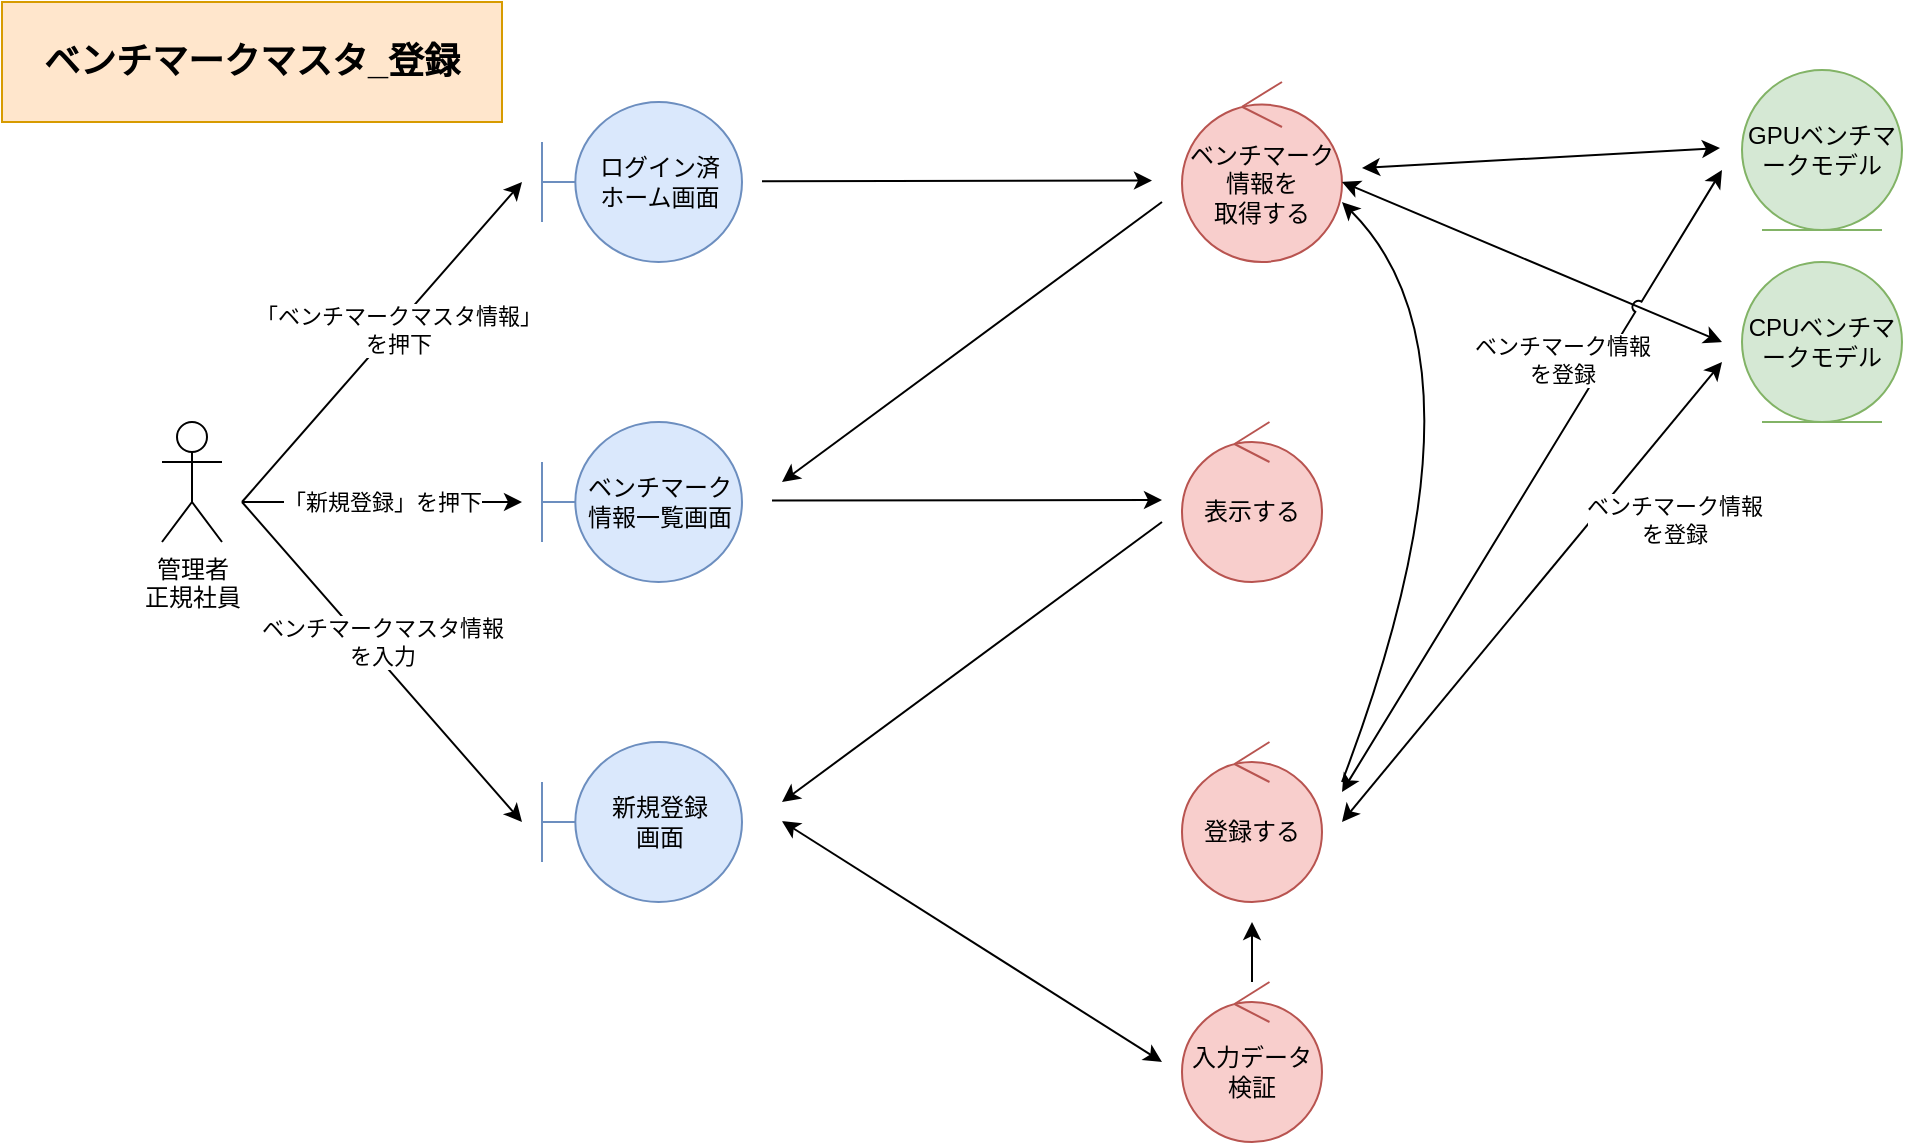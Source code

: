<mxfile pages="4">
    <diagram id="RWeOAwpdm6szLaTIHd15" name="*ベンチマークマスタ管理_登録">
        <mxGraphModel dx="1428" dy="459" grid="0" gridSize="10" guides="1" tooltips="1" connect="1" arrows="1" fold="1" page="0" pageScale="1" pageWidth="827" pageHeight="1169" math="0" shadow="0">
            <root>
                <mxCell id="0"/>
                <mxCell id="1" parent="0"/>
                <mxCell id="R05j1q6MOaR2_SYUFppI-1" value="管理者&lt;br&gt;正規社員" style="shape=umlActor;verticalLabelPosition=bottom;verticalAlign=top;html=1;" parent="1" vertex="1">
                    <mxGeometry x="-70" y="280" width="30" height="60" as="geometry"/>
                </mxCell>
                <mxCell id="R05j1q6MOaR2_SYUFppI-2" value="ログイン済&lt;br&gt;ホーム画面" style="shape=umlBoundary;whiteSpace=wrap;html=1;fillColor=#dae8fc;strokeColor=#6c8ebf;" parent="1" vertex="1">
                    <mxGeometry x="120" y="120" width="100" height="80" as="geometry"/>
                </mxCell>
                <mxCell id="R05j1q6MOaR2_SYUFppI-3" value="ベンチマーク&lt;br&gt;情報一覧画面" style="shape=umlBoundary;whiteSpace=wrap;html=1;fillColor=#dae8fc;strokeColor=#6c8ebf;" parent="1" vertex="1">
                    <mxGeometry x="120" y="280" width="100" height="80" as="geometry"/>
                </mxCell>
                <mxCell id="R05j1q6MOaR2_SYUFppI-4" value="新規登録&lt;br&gt;画面" style="shape=umlBoundary;whiteSpace=wrap;html=1;fillColor=#dae8fc;strokeColor=#6c8ebf;" parent="1" vertex="1">
                    <mxGeometry x="120" y="440" width="100" height="80" as="geometry"/>
                </mxCell>
                <mxCell id="R05j1q6MOaR2_SYUFppI-5" value="ベンチマーク&lt;br&gt;情報を&lt;br&gt;取得する" style="ellipse;shape=umlControl;whiteSpace=wrap;html=1;fillColor=#f8cecc;strokeColor=#b85450;" parent="1" vertex="1">
                    <mxGeometry x="440" y="110" width="80" height="90" as="geometry"/>
                </mxCell>
                <mxCell id="R05j1q6MOaR2_SYUFppI-6" value="CPUベンチマークモデル&lt;span style=&quot;color: rgba(0 , 0 , 0 , 0) ; font-family: monospace ; font-size: 0px&quot;&gt;%3CmxGraphModel%3E%3Croot%3E%3CmxCell%20id%3D%220%22%2F%3E%3CmxCell%20id%3D%221%22%20parent%3D%220%22%2F%3E%3CmxCell%20id%3D%222%22%20value%3D%22%E5%A3%B2%E4%B8%8A%E6%83%85%E5%A0%B1%26lt%3Bbr%26gt%3B%E3%83%A2%E3%83%87%E3%83%AB%22%20style%3D%22ellipse%3Bshape%3DumlEntity%3BwhiteSpace%3Dwrap%3Bhtml%3D1%3BfillColor%3D%23d5e8d4%3BstrokeColor%3D%2382b366%3B%22%20vertex%3D%221%22%20parent%3D%221%22%3E%3CmxGeometry%20x%3D%22727%22%20y%3D%22407%22%20width%3D%2280%22%20height%3D%2280%22%20as%3D%22geometry%22%2F%3E%3C%2FmxCell%3E%3CmxCell%20id%3D%223%22%20value%3D%22%22%20style%3D%22endArrow%3Dclassic%3Bhtml%3D1%3Brounded%3D0%3BstartArrow%3Dclassic%3BstartFill%3D1%3B%22%20edge%3D%221%22%20parent%3D%221%22%3E%3CmxGeometry%20width%3D%2250%22%20height%3D%2250%22%20relative%3D%221%22%20as%3D%22geometry%22%3E%3CmxPoint%20x%3D%22534%22%20y%3D%22172%22%20as%3D%22sourcePoint%22%2F%3E%3CmxPoint%20x%3D%22717%22%20y%3D%22261%22%20as%3D%22targetPoint%22%2F%3E%3C%2FmxGeometry%3E%3C%2FmxCell%3E%3CmxCell%20id%3D%224%22%20value%3D%22%E5%95%86%E5%93%81%E6%83%85%E5%A0%B1%26lt%3Bbr%26gt%3B%E3%83%A2%E3%83%87%E3%83%AB%22%20style%3D%22ellipse%3Bshape%3DumlEntity%3BwhiteSpace%3Dwrap%3Bhtml%3D1%3BfillColor%3D%23d5e8d4%3BstrokeColor%3D%2382b366%3B%22%20vertex%3D%221%22%20parent%3D%221%22%3E%3CmxGeometry%20x%3D%22727%22%20y%3D%22314%22%20width%3D%2280%22%20height%3D%2280%22%20as%3D%22geometry%22%2F%3E%3C%2FmxCell%3E%3CmxCell%20id%3D%225%22%20value%3D%22%E5%BA%97%E8%88%97%E6%83%85%E5%A0%B1%26lt%3Bbr%26gt%3B%E3%83%A2%E3%83%87%E3%83%AB%22%20style%3D%22ellipse%3Bshape%3DumlEntity%3BwhiteSpace%3Dwrap%3Bhtml%3D1%3BfillColor%3D%23d5e8d4%3BstrokeColor%3D%2382b366%3B%22%20vertex%3D%221%22%20parent%3D%221%22%3E%3CmxGeometry%20x%3D%22727%22%20y%3D%22221%22%20width%3D%2280%22%20height%3D%2280%22%20as%3D%22geometry%22%2F%3E%3C%2FmxCell%3E%3CmxCell%20id%3D%226%22%20value%3D%22%E5%BE%93%E6%A5%AD%E5%93%A1%E6%83%85%E5%A0%B1%26lt%3Bbr%26gt%3B%E3%83%A2%E3%83%87%E3%83%AB%22%20style%3D%22ellipse%3Bshape%3DumlEntity%3BwhiteSpace%3Dwrap%3Bhtml%3D1%3BfillColor%3D%23d5e8d4%3BstrokeColor%3D%2382b366%3B%22%20vertex%3D%221%22%20parent%3D%221%22%3E%3CmxGeometry%20x%3D%22727%22%20y%3D%22128%22%20width%3D%2280%22%20height%3D%2280%22%20as%3D%22geometry%22%2F%3E%3C%2FmxCell%3E%3CmxCell%20id%3D%227%22%20value%3D%22%22%20style%3D%22endArrow%3Dclassic%3Bhtml%3D1%3Brounded%3D0%3BstartArrow%3Dclassic%3BstartFill%3D1%3B%22%20edge%3D%221%22%20parent%3D%221%22%3E%3CmxGeometry%20width%3D%2250%22%20height%3D%2250%22%20relative%3D%221%22%20as%3D%22geometry%22%3E%3CmxPoint%20x%3D%22530%22%20y%3D%22157%22%20as%3D%22sourcePoint%22%2F%3E%3CmxPoint%20x%3D%22714%22%20y%3D%22170%22%20as%3D%22targetPoint%22%2F%3E%3C%2FmxGeometry%3E%3C%2FmxCell%3E%3CmxCell%20id%3D%228%22%20value%3D%22%22%20style%3D%22endArrow%3Dclassic%3Bhtml%3D1%3Brounded%3D0%3BstartArrow%3Dclassic%3BstartFill%3D1%3B%22%20edge%3D%221%22%20parent%3D%221%22%3E%3CmxGeometry%20width%3D%2250%22%20height%3D%2250%22%20relative%3D%221%22%20as%3D%22geometry%22%3E%3CmxPoint%20x%3D%22526%22%20y%3D%22184%22%20as%3D%22sourcePoint%22%2F%3E%3CmxPoint%20x%3D%22718%22%20y%3D%22346%22%20as%3D%22targetPoint%22%2F%3E%3C%2FmxGeometry%3E%3C%2FmxCell%3E%3CmxCell%20id%3D%229%22%20value%3D%22%22%20style%3D%22endArrow%3Dclassic%3Bhtml%3D1%3Brounded%3D0%3BstartArrow%3Dclassic%3BstartFill%3D1%3B%22%20edge%3D%221%22%20parent%3D%221%22%3E%3CmxGeometry%20width%3D%2250%22%20height%3D%2250%22%20relative%3D%221%22%20as%3D%22geometry%22%3E%3CmxPoint%20x%3D%22518%22%20y%3D%22197%22%20as%3D%22sourcePoint%22%2F%3E%3CmxPoint%20x%3D%22717%22%20y%3D%22447%22%20as%3D%22targetPoint%22%2F%3E%3C%2FmxGeometry%3E%3C%2FmxCell%3E%3C%2Froot%3E%3C%2FmxGraphModel%3E&lt;/span&gt;" style="ellipse;shape=umlEntity;whiteSpace=wrap;html=1;fillColor=#d5e8d4;strokeColor=#82b366;" parent="1" vertex="1">
                    <mxGeometry x="720" y="200" width="80" height="80" as="geometry"/>
                </mxCell>
                <mxCell id="R05j1q6MOaR2_SYUFppI-7" value="表示する" style="ellipse;shape=umlControl;whiteSpace=wrap;html=1;fillColor=#f8cecc;strokeColor=#b85450;" parent="1" vertex="1">
                    <mxGeometry x="440" y="280" width="70" height="80" as="geometry"/>
                </mxCell>
                <mxCell id="R05j1q6MOaR2_SYUFppI-8" value="" style="endArrow=classic;html=1;rounded=0;" parent="1" edge="1">
                    <mxGeometry width="50" height="50" relative="1" as="geometry">
                        <mxPoint x="235" y="319.29" as="sourcePoint"/>
                        <mxPoint x="430" y="319" as="targetPoint"/>
                    </mxGeometry>
                </mxCell>
                <mxCell id="R05j1q6MOaR2_SYUFppI-10" value="" style="endArrow=classic;html=1;rounded=0;" parent="1" edge="1">
                    <mxGeometry width="50" height="50" relative="1" as="geometry">
                        <mxPoint x="-30" y="320" as="sourcePoint"/>
                        <mxPoint x="110" y="160" as="targetPoint"/>
                    </mxGeometry>
                </mxCell>
                <mxCell id="3" value="「ベンチマークマスタ情報」&lt;br&gt;を押下" style="edgeLabel;html=1;align=center;verticalAlign=middle;resizable=0;points=[];" parent="R05j1q6MOaR2_SYUFppI-10" vertex="1" connectable="0">
                    <mxGeometry x="0.212" y="-2" relative="1" as="geometry">
                        <mxPoint x="-9" y="10" as="offset"/>
                    </mxGeometry>
                </mxCell>
                <mxCell id="R05j1q6MOaR2_SYUFppI-11" value="" style="endArrow=classic;html=1;rounded=0;" parent="1" edge="1">
                    <mxGeometry width="50" height="50" relative="1" as="geometry">
                        <mxPoint x="-30" y="320" as="sourcePoint"/>
                        <mxPoint x="110" y="480" as="targetPoint"/>
                    </mxGeometry>
                </mxCell>
                <mxCell id="8" value="ベンチマークマスタ情報&lt;br&gt;を入力" style="edgeLabel;html=1;align=center;verticalAlign=middle;resizable=0;points=[];" parent="R05j1q6MOaR2_SYUFppI-11" vertex="1" connectable="0">
                    <mxGeometry x="-0.227" y="-2" relative="1" as="geometry">
                        <mxPoint x="17" y="7" as="offset"/>
                    </mxGeometry>
                </mxCell>
                <mxCell id="R05j1q6MOaR2_SYUFppI-12" value="" style="endArrow=classic;html=1;rounded=0;" parent="1" edge="1">
                    <mxGeometry width="50" height="50" relative="1" as="geometry">
                        <mxPoint x="-30" y="320" as="sourcePoint"/>
                        <mxPoint x="110" y="320" as="targetPoint"/>
                    </mxGeometry>
                </mxCell>
                <mxCell id="4" value="「新規登録」を押下" style="edgeLabel;html=1;align=center;verticalAlign=middle;resizable=0;points=[];" parent="R05j1q6MOaR2_SYUFppI-12" vertex="1" connectable="0">
                    <mxGeometry x="-0.341" y="-4" relative="1" as="geometry">
                        <mxPoint x="24" y="-4" as="offset"/>
                    </mxGeometry>
                </mxCell>
                <mxCell id="R05j1q6MOaR2_SYUFppI-13" value="" style="endArrow=classic;html=1;rounded=0;startArrow=classic;startFill=1;" parent="1" edge="1">
                    <mxGeometry width="50" height="50" relative="1" as="geometry">
                        <mxPoint x="520" y="160" as="sourcePoint"/>
                        <mxPoint x="710" y="240" as="targetPoint"/>
                    </mxGeometry>
                </mxCell>
                <mxCell id="R05j1q6MOaR2_SYUFppI-14" value="" style="endArrow=classic;html=1;rounded=0;" parent="1" edge="1">
                    <mxGeometry width="50" height="50" relative="1" as="geometry">
                        <mxPoint x="230" y="159.58" as="sourcePoint"/>
                        <mxPoint x="425" y="159.29" as="targetPoint"/>
                    </mxGeometry>
                </mxCell>
                <mxCell id="R05j1q6MOaR2_SYUFppI-15" value="" style="endArrow=classic;html=1;rounded=0;" parent="1" edge="1">
                    <mxGeometry width="50" height="50" relative="1" as="geometry">
                        <mxPoint x="430" y="170" as="sourcePoint"/>
                        <mxPoint x="240" y="310" as="targetPoint"/>
                    </mxGeometry>
                </mxCell>
                <mxCell id="R05j1q6MOaR2_SYUFppI-16" value="" style="endArrow=classic;html=1;rounded=0;" parent="1" edge="1">
                    <mxGeometry width="50" height="50" relative="1" as="geometry">
                        <mxPoint x="430" y="330" as="sourcePoint"/>
                        <mxPoint x="240" y="470" as="targetPoint"/>
                    </mxGeometry>
                </mxCell>
                <mxCell id="R05j1q6MOaR2_SYUFppI-20" value="" style="endArrow=classic;html=1;rounded=0;startArrow=classic;startFill=1;" parent="1" edge="1">
                    <mxGeometry width="50" height="50" relative="1" as="geometry">
                        <mxPoint x="240" y="479.58" as="sourcePoint"/>
                        <mxPoint x="430" y="600" as="targetPoint"/>
                    </mxGeometry>
                </mxCell>
                <mxCell id="R05j1q6MOaR2_SYUFppI-21" value="" style="endArrow=classic;html=1;rounded=0;startArrow=classic;startFill=1;" parent="1" edge="1">
                    <mxGeometry width="50" height="50" relative="1" as="geometry">
                        <mxPoint x="520" y="480" as="sourcePoint"/>
                        <mxPoint x="710" y="250" as="targetPoint"/>
                    </mxGeometry>
                </mxCell>
                <mxCell id="S3Q7KRvCaLWE7IMsoWQz-9" value="ベンチマーク情報&lt;br&gt;を登録" style="edgeLabel;html=1;align=center;verticalAlign=middle;resizable=0;points=[];" parent="R05j1q6MOaR2_SYUFppI-21" vertex="1" connectable="0">
                    <mxGeometry x="0.318" y="-1" relative="1" as="geometry">
                        <mxPoint x="40" as="offset"/>
                    </mxGeometry>
                </mxCell>
                <mxCell id="2" value="ベンチマークマスタ_登録" style="rounded=0;whiteSpace=wrap;html=1;fillColor=#ffe6cc;strokeColor=#d79b00;fontStyle=1;fontSize=18;" parent="1" vertex="1">
                    <mxGeometry x="-150" y="70" width="250" height="60" as="geometry"/>
                </mxCell>
                <mxCell id="5" value="入力データ検証" style="ellipse;shape=umlControl;whiteSpace=wrap;html=1;fillColor=#f8cecc;strokeColor=#b85450;" parent="1" vertex="1">
                    <mxGeometry x="440" y="560" width="70" height="80" as="geometry"/>
                </mxCell>
                <mxCell id="6" value="登録する" style="ellipse;shape=umlControl;whiteSpace=wrap;html=1;fillColor=#f8cecc;strokeColor=#b85450;" parent="1" vertex="1">
                    <mxGeometry x="440" y="440" width="70" height="80" as="geometry"/>
                </mxCell>
                <mxCell id="7" value="" style="endArrow=classic;html=1;rounded=0;" parent="1" source="5" edge="1">
                    <mxGeometry width="50" height="50" relative="1" as="geometry">
                        <mxPoint x="475" y="550" as="sourcePoint"/>
                        <mxPoint x="475" y="530" as="targetPoint"/>
                    </mxGeometry>
                </mxCell>
                <mxCell id="9" value="" style="curved=1;endArrow=classic;html=1;rounded=0;" parent="1" edge="1">
                    <mxGeometry width="50" height="50" relative="1" as="geometry">
                        <mxPoint x="520" y="460" as="sourcePoint"/>
                        <mxPoint x="520" y="170" as="targetPoint"/>
                        <Array as="points">
                            <mxPoint x="600" y="250"/>
                        </Array>
                    </mxGeometry>
                </mxCell>
                <mxCell id="10" value="GPUベンチマークモデル&lt;span style=&quot;color: rgba(0 , 0 , 0 , 0) ; font-family: monospace ; font-size: 0px&quot;&gt;%3CmxGraphModel%3E%3Croot%3E%3CmxCell%20id%3D%220%22%2F%3E%3CmxCell%20id%3D%221%22%20parent%3D%220%22%2F%3E%3CmxCell%20id%3D%222%22%20value%3D%22%E5%A3%B2%E4%B8%8A%E6%83%85%E5%A0%B1%26lt%3Bbr%26gt%3B%E3%83%A2%E3%83%87%E3%83%AB%22%20style%3D%22ellipse%3Bshape%3DumlEntity%3BwhiteSpace%3Dwrap%3Bhtml%3D1%3BfillColor%3D%23d5e8d4%3BstrokeColor%3D%2382b366%3B%22%20vertex%3D%221%22%20parent%3D%221%22%3E%3CmxGeometry%20x%3D%22727%22%20y%3D%22407%22%20width%3D%2280%22%20height%3D%2280%22%20as%3D%22geometry%22%2F%3E%3C%2FmxCell%3E%3CmxCell%20id%3D%223%22%20value%3D%22%22%20style%3D%22endArrow%3Dclassic%3Bhtml%3D1%3Brounded%3D0%3BstartArrow%3Dclassic%3BstartFill%3D1%3B%22%20edge%3D%221%22%20parent%3D%221%22%3E%3CmxGeometry%20width%3D%2250%22%20height%3D%2250%22%20relative%3D%221%22%20as%3D%22geometry%22%3E%3CmxPoint%20x%3D%22534%22%20y%3D%22172%22%20as%3D%22sourcePoint%22%2F%3E%3CmxPoint%20x%3D%22717%22%20y%3D%22261%22%20as%3D%22targetPoint%22%2F%3E%3C%2FmxGeometry%3E%3C%2FmxCell%3E%3CmxCell%20id%3D%224%22%20value%3D%22%E5%95%86%E5%93%81%E6%83%85%E5%A0%B1%26lt%3Bbr%26gt%3B%E3%83%A2%E3%83%87%E3%83%AB%22%20style%3D%22ellipse%3Bshape%3DumlEntity%3BwhiteSpace%3Dwrap%3Bhtml%3D1%3BfillColor%3D%23d5e8d4%3BstrokeColor%3D%2382b366%3B%22%20vertex%3D%221%22%20parent%3D%221%22%3E%3CmxGeometry%20x%3D%22727%22%20y%3D%22314%22%20width%3D%2280%22%20height%3D%2280%22%20as%3D%22geometry%22%2F%3E%3C%2FmxCell%3E%3CmxCell%20id%3D%225%22%20value%3D%22%E5%BA%97%E8%88%97%E6%83%85%E5%A0%B1%26lt%3Bbr%26gt%3B%E3%83%A2%E3%83%87%E3%83%AB%22%20style%3D%22ellipse%3Bshape%3DumlEntity%3BwhiteSpace%3Dwrap%3Bhtml%3D1%3BfillColor%3D%23d5e8d4%3BstrokeColor%3D%2382b366%3B%22%20vertex%3D%221%22%20parent%3D%221%22%3E%3CmxGeometry%20x%3D%22727%22%20y%3D%22221%22%20width%3D%2280%22%20height%3D%2280%22%20as%3D%22geometry%22%2F%3E%3C%2FmxCell%3E%3CmxCell%20id%3D%226%22%20value%3D%22%E5%BE%93%E6%A5%AD%E5%93%A1%E6%83%85%E5%A0%B1%26lt%3Bbr%26gt%3B%E3%83%A2%E3%83%87%E3%83%AB%22%20style%3D%22ellipse%3Bshape%3DumlEntity%3BwhiteSpace%3Dwrap%3Bhtml%3D1%3BfillColor%3D%23d5e8d4%3BstrokeColor%3D%2382b366%3B%22%20vertex%3D%221%22%20parent%3D%221%22%3E%3CmxGeometry%20x%3D%22727%22%20y%3D%22128%22%20width%3D%2280%22%20height%3D%2280%22%20as%3D%22geometry%22%2F%3E%3C%2FmxCell%3E%3CmxCell%20id%3D%227%22%20value%3D%22%22%20style%3D%22endArrow%3Dclassic%3Bhtml%3D1%3Brounded%3D0%3BstartArrow%3Dclassic%3BstartFill%3D1%3B%22%20edge%3D%221%22%20parent%3D%221%22%3E%3CmxGeometry%20width%3D%2250%22%20height%3D%2250%22%20relative%3D%221%22%20as%3D%22geometry%22%3E%3CmxPoint%20x%3D%22530%22%20y%3D%22157%22%20as%3D%22sourcePoint%22%2F%3E%3CmxPoint%20x%3D%22714%22%20y%3D%22170%22%20as%3D%22targetPoint%22%2F%3E%3C%2FmxGeometry%3E%3C%2FmxCell%3E%3CmxCell%20id%3D%228%22%20value%3D%22%22%20style%3D%22endArrow%3Dclassic%3Bhtml%3D1%3Brounded%3D0%3BstartArrow%3Dclassic%3BstartFill%3D1%3B%22%20edge%3D%221%22%20parent%3D%221%22%3E%3CmxGeometry%20width%3D%2250%22%20height%3D%2250%22%20relative%3D%221%22%20as%3D%22geometry%22%3E%3CmxPoint%20x%3D%22526%22%20y%3D%22184%22%20as%3D%22sourcePoint%22%2F%3E%3CmxPoint%20x%3D%22718%22%20y%3D%22346%22%20as%3D%22targetPoint%22%2F%3E%3C%2FmxGeometry%3E%3C%2FmxCell%3E%3CmxCell%20id%3D%229%22%20value%3D%22%22%20style%3D%22endArrow%3Dclassic%3Bhtml%3D1%3Brounded%3D0%3BstartArrow%3Dclassic%3BstartFill%3D1%3B%22%20edge%3D%221%22%20parent%3D%221%22%3E%3CmxGeometry%20width%3D%2250%22%20height%3D%2250%22%20relative%3D%221%22%20as%3D%22geometry%22%3E%3CmxPoint%20x%3D%22518%22%20y%3D%22197%22%20as%3D%22sourcePoint%22%2F%3E%3CmxPoint%20x%3D%22717%22%20y%3D%22447%22%20as%3D%22targetPoint%22%2F%3E%3C%2FmxGeometry%3E%3C%2FmxCell%3E%3C%2Froot%3E%3C%2FmxGraphModel%3E&lt;/span&gt;" style="ellipse;shape=umlEntity;whiteSpace=wrap;html=1;fillColor=#d5e8d4;strokeColor=#82b366;" parent="1" vertex="1">
                    <mxGeometry x="720" y="104" width="80" height="80" as="geometry"/>
                </mxCell>
                <mxCell id="11" value="" style="endArrow=classic;html=1;rounded=0;startArrow=classic;startFill=1;" parent="1" edge="1">
                    <mxGeometry width="50" height="50" relative="1" as="geometry">
                        <mxPoint x="530" y="153" as="sourcePoint"/>
                        <mxPoint x="709" y="143" as="targetPoint"/>
                    </mxGeometry>
                </mxCell>
                <mxCell id="VlR5ZCfQEtJr8f2lac6T-11" value="" style="endArrow=classic;html=1;rounded=0;startArrow=classic;startFill=1;jumpStyle=arc;" parent="1" edge="1">
                    <mxGeometry width="50" height="50" relative="1" as="geometry">
                        <mxPoint x="520" y="465" as="sourcePoint"/>
                        <mxPoint x="710" y="154" as="targetPoint"/>
                    </mxGeometry>
                </mxCell>
                <mxCell id="VlR5ZCfQEtJr8f2lac6T-12" value="ベンチマーク情報&lt;br&gt;を登録" style="edgeLabel;html=1;align=center;verticalAlign=middle;resizable=0;points=[];" parent="VlR5ZCfQEtJr8f2lac6T-11" vertex="1" connectable="0">
                    <mxGeometry x="0.318" y="-1" relative="1" as="geometry">
                        <mxPoint x="-16" y="-12" as="offset"/>
                    </mxGeometry>
                </mxCell>
            </root>
        </mxGraphModel>
    </diagram>
    <diagram id="kNyEyUyUbylaJBoFLzu6" name="*ベンチマークマスタ管理_参照">
        <mxGraphModel dx="1428" dy="459" grid="0" gridSize="10" guides="1" tooltips="1" connect="1" arrows="1" fold="1" page="0" pageScale="1" pageWidth="827" pageHeight="1169" math="0" shadow="0">
            <root>
                <mxCell id="Noq5ilU5FU8ZEYIdX7iq-0"/>
                <mxCell id="Noq5ilU5FU8ZEYIdX7iq-1" parent="Noq5ilU5FU8ZEYIdX7iq-0"/>
                <mxCell id="X151rZw9UmWIeHh70C7F-1" value="ログイン済&lt;br&gt;ホーム画面" style="shape=umlBoundary;whiteSpace=wrap;html=1;fillColor=#dae8fc;strokeColor=#6c8ebf;" parent="Noq5ilU5FU8ZEYIdX7iq-1" vertex="1">
                    <mxGeometry x="120" y="120" width="100" height="80" as="geometry"/>
                </mxCell>
                <mxCell id="X151rZw9UmWIeHh70C7F-2" value="詳細画面" style="shape=umlBoundary;whiteSpace=wrap;html=1;fillColor=#dae8fc;strokeColor=#6c8ebf;" parent="Noq5ilU5FU8ZEYIdX7iq-1" vertex="1">
                    <mxGeometry x="120" y="440" width="100" height="80" as="geometry"/>
                </mxCell>
                <mxCell id="X151rZw9UmWIeHh70C7F-7" value="ベンチマーク情報" style="ellipse;shape=umlEntity;whiteSpace=wrap;html=1;fillColor=#d5e8d4;strokeColor=#82b366;" parent="Noq5ilU5FU8ZEYIdX7iq-1" vertex="1">
                    <mxGeometry x="720" y="200" width="80" height="80" as="geometry"/>
                </mxCell>
                <mxCell id="X151rZw9UmWIeHh70C7F-8" value="表示する" style="ellipse;shape=umlControl;whiteSpace=wrap;html=1;fillColor=#f8cecc;strokeColor=#b85450;" parent="Noq5ilU5FU8ZEYIdX7iq-1" vertex="1">
                    <mxGeometry x="440" y="280" width="70" height="80" as="geometry"/>
                </mxCell>
                <mxCell id="X151rZw9UmWIeHh70C7F-9" value="" style="endArrow=classic;html=1;rounded=0;" parent="Noq5ilU5FU8ZEYIdX7iq-1" edge="1">
                    <mxGeometry width="50" height="50" relative="1" as="geometry">
                        <mxPoint x="240" y="159.17" as="sourcePoint"/>
                        <mxPoint x="430" y="159.0" as="targetPoint"/>
                    </mxGeometry>
                </mxCell>
                <mxCell id="X151rZw9UmWIeHh70C7F-11" value="" style="endArrow=classic;html=1;rounded=0;startArrow=classic;startFill=1;" parent="Noq5ilU5FU8ZEYIdX7iq-1" edge="1">
                    <mxGeometry width="50" height="50" relative="1" as="geometry">
                        <mxPoint x="520" y="160.0" as="sourcePoint"/>
                        <mxPoint x="710.0" y="240" as="targetPoint"/>
                    </mxGeometry>
                </mxCell>
                <mxCell id="X151rZw9UmWIeHh70C7F-12" value="" style="endArrow=none;html=1;rounded=0;jumpStyle=none;startArrow=classic;startFill=1;endFill=0;" parent="Noq5ilU5FU8ZEYIdX7iq-1" edge="1">
                    <mxGeometry width="50" height="50" relative="1" as="geometry">
                        <mxPoint x="430" y="320" as="sourcePoint"/>
                        <mxPoint x="240" y="320" as="targetPoint"/>
                    </mxGeometry>
                </mxCell>
                <mxCell id="X151rZw9UmWIeHh70C7F-13" value="" style="endArrow=classic;html=1;rounded=0;" parent="Noq5ilU5FU8ZEYIdX7iq-1" edge="1">
                    <mxGeometry width="50" height="50" relative="1" as="geometry">
                        <mxPoint x="430" y="170" as="sourcePoint"/>
                        <mxPoint x="240" y="310" as="targetPoint"/>
                    </mxGeometry>
                </mxCell>
                <mxCell id="X151rZw9UmWIeHh70C7F-14" value="" style="endArrow=none;html=1;rounded=0;jumpStyle=none;startArrow=classic;startFill=1;endFill=0;" parent="Noq5ilU5FU8ZEYIdX7iq-1" edge="1">
                    <mxGeometry width="50" height="50" relative="1" as="geometry">
                        <mxPoint x="240" y="480" as="sourcePoint"/>
                        <mxPoint x="430" y="330" as="targetPoint"/>
                    </mxGeometry>
                </mxCell>
                <mxCell id="X151rZw9UmWIeHh70C7F-15" value="ベンチマーク&lt;br&gt;情報一覧画面" style="shape=umlBoundary;whiteSpace=wrap;html=1;fillColor=#dae8fc;strokeColor=#6c8ebf;" parent="Noq5ilU5FU8ZEYIdX7iq-1" vertex="1">
                    <mxGeometry x="120" y="280" width="100" height="80" as="geometry"/>
                </mxCell>
                <mxCell id="6jQ6UgOFRzboO_oVdpWV-0" value="ベンチマーク&lt;br&gt;情報を&lt;br&gt;取得する" style="ellipse;shape=umlControl;whiteSpace=wrap;html=1;fillColor=#f8cecc;strokeColor=#b85450;" parent="Noq5ilU5FU8ZEYIdX7iq-1" vertex="1">
                    <mxGeometry x="440" y="110" width="80" height="90" as="geometry"/>
                </mxCell>
                <mxCell id="dUlQ4flZGrjJP7amC4kk-0" value="ベンチマークマスタ_参照" style="rounded=0;whiteSpace=wrap;html=1;fillColor=#ffe6cc;strokeColor=#d79b00;fontStyle=1;fontSize=18;" parent="Noq5ilU5FU8ZEYIdX7iq-1" vertex="1">
                    <mxGeometry x="-159" y="77" width="250" height="60" as="geometry"/>
                </mxCell>
                <mxCell id="cIIOQEor-hzKWbsgji4y-0" value="管理者&lt;br&gt;正規社員" style="shape=umlActor;verticalLabelPosition=bottom;verticalAlign=top;html=1;" parent="Noq5ilU5FU8ZEYIdX7iq-1" vertex="1">
                    <mxGeometry x="-70" y="280" width="30" height="60" as="geometry"/>
                </mxCell>
                <mxCell id="cIIOQEor-hzKWbsgji4y-1" value="" style="endArrow=classic;html=1;rounded=0;" parent="Noq5ilU5FU8ZEYIdX7iq-1" edge="1">
                    <mxGeometry width="50" height="50" relative="1" as="geometry">
                        <mxPoint x="-30" y="320" as="sourcePoint"/>
                        <mxPoint x="110" y="160" as="targetPoint"/>
                    </mxGeometry>
                </mxCell>
                <mxCell id="cIIOQEor-hzKWbsgji4y-2" value="「ベンチマークマスタ情報」&lt;br&gt;を押下" style="edgeLabel;html=1;align=center;verticalAlign=middle;resizable=0;points=[];" parent="cIIOQEor-hzKWbsgji4y-1" vertex="1" connectable="0">
                    <mxGeometry x="0.212" y="-2" relative="1" as="geometry">
                        <mxPoint x="-9" y="10" as="offset"/>
                    </mxGeometry>
                </mxCell>
                <mxCell id="cIIOQEor-hzKWbsgji4y-3" value="" style="endArrow=classic;html=1;rounded=0;" parent="Noq5ilU5FU8ZEYIdX7iq-1" edge="1">
                    <mxGeometry width="50" height="50" relative="1" as="geometry">
                        <mxPoint x="-30" y="320" as="sourcePoint"/>
                        <mxPoint x="110" y="480" as="targetPoint"/>
                    </mxGeometry>
                </mxCell>
                <mxCell id="cIIOQEor-hzKWbsgji4y-5" value="" style="endArrow=classic;html=1;rounded=0;" parent="Noq5ilU5FU8ZEYIdX7iq-1" edge="1">
                    <mxGeometry width="50" height="50" relative="1" as="geometry">
                        <mxPoint x="-30" y="320" as="sourcePoint"/>
                        <mxPoint x="110" y="320" as="targetPoint"/>
                    </mxGeometry>
                </mxCell>
                <mxCell id="cIIOQEor-hzKWbsgji4y-7" value="ベンチマーク情報&lt;br&gt;を選択" style="edgeLabel;html=1;align=center;verticalAlign=middle;resizable=0;points=[];" parent="cIIOQEor-hzKWbsgji4y-5" vertex="1" connectable="0">
                    <mxGeometry x="0.324" y="1" relative="1" as="geometry">
                        <mxPoint x="-13" y="1" as="offset"/>
                    </mxGeometry>
                </mxCell>
                <mxCell id="pjxCZVeYTB7br9TRvnxd-0" value="CPUベンチマークモデル&lt;span style=&quot;color: rgba(0 , 0 , 0 , 0) ; font-family: monospace ; font-size: 0px&quot;&gt;%3CmxGraphModel%3E%3Croot%3E%3CmxCell%20id%3D%220%22%2F%3E%3CmxCell%20id%3D%221%22%20parent%3D%220%22%2F%3E%3CmxCell%20id%3D%222%22%20value%3D%22%E5%A3%B2%E4%B8%8A%E6%83%85%E5%A0%B1%26lt%3Bbr%26gt%3B%E3%83%A2%E3%83%87%E3%83%AB%22%20style%3D%22ellipse%3Bshape%3DumlEntity%3BwhiteSpace%3Dwrap%3Bhtml%3D1%3BfillColor%3D%23d5e8d4%3BstrokeColor%3D%2382b366%3B%22%20vertex%3D%221%22%20parent%3D%221%22%3E%3CmxGeometry%20x%3D%22727%22%20y%3D%22407%22%20width%3D%2280%22%20height%3D%2280%22%20as%3D%22geometry%22%2F%3E%3C%2FmxCell%3E%3CmxCell%20id%3D%223%22%20value%3D%22%22%20style%3D%22endArrow%3Dclassic%3Bhtml%3D1%3Brounded%3D0%3BstartArrow%3Dclassic%3BstartFill%3D1%3B%22%20edge%3D%221%22%20parent%3D%221%22%3E%3CmxGeometry%20width%3D%2250%22%20height%3D%2250%22%20relative%3D%221%22%20as%3D%22geometry%22%3E%3CmxPoint%20x%3D%22534%22%20y%3D%22172%22%20as%3D%22sourcePoint%22%2F%3E%3CmxPoint%20x%3D%22717%22%20y%3D%22261%22%20as%3D%22targetPoint%22%2F%3E%3C%2FmxGeometry%3E%3C%2FmxCell%3E%3CmxCell%20id%3D%224%22%20value%3D%22%E5%95%86%E5%93%81%E6%83%85%E5%A0%B1%26lt%3Bbr%26gt%3B%E3%83%A2%E3%83%87%E3%83%AB%22%20style%3D%22ellipse%3Bshape%3DumlEntity%3BwhiteSpace%3Dwrap%3Bhtml%3D1%3BfillColor%3D%23d5e8d4%3BstrokeColor%3D%2382b366%3B%22%20vertex%3D%221%22%20parent%3D%221%22%3E%3CmxGeometry%20x%3D%22727%22%20y%3D%22314%22%20width%3D%2280%22%20height%3D%2280%22%20as%3D%22geometry%22%2F%3E%3C%2FmxCell%3E%3CmxCell%20id%3D%225%22%20value%3D%22%E5%BA%97%E8%88%97%E6%83%85%E5%A0%B1%26lt%3Bbr%26gt%3B%E3%83%A2%E3%83%87%E3%83%AB%22%20style%3D%22ellipse%3Bshape%3DumlEntity%3BwhiteSpace%3Dwrap%3Bhtml%3D1%3BfillColor%3D%23d5e8d4%3BstrokeColor%3D%2382b366%3B%22%20vertex%3D%221%22%20parent%3D%221%22%3E%3CmxGeometry%20x%3D%22727%22%20y%3D%22221%22%20width%3D%2280%22%20height%3D%2280%22%20as%3D%22geometry%22%2F%3E%3C%2FmxCell%3E%3CmxCell%20id%3D%226%22%20value%3D%22%E5%BE%93%E6%A5%AD%E5%93%A1%E6%83%85%E5%A0%B1%26lt%3Bbr%26gt%3B%E3%83%A2%E3%83%87%E3%83%AB%22%20style%3D%22ellipse%3Bshape%3DumlEntity%3BwhiteSpace%3Dwrap%3Bhtml%3D1%3BfillColor%3D%23d5e8d4%3BstrokeColor%3D%2382b366%3B%22%20vertex%3D%221%22%20parent%3D%221%22%3E%3CmxGeometry%20x%3D%22727%22%20y%3D%22128%22%20width%3D%2280%22%20height%3D%2280%22%20as%3D%22geometry%22%2F%3E%3C%2FmxCell%3E%3CmxCell%20id%3D%227%22%20value%3D%22%22%20style%3D%22endArrow%3Dclassic%3Bhtml%3D1%3Brounded%3D0%3BstartArrow%3Dclassic%3BstartFill%3D1%3B%22%20edge%3D%221%22%20parent%3D%221%22%3E%3CmxGeometry%20width%3D%2250%22%20height%3D%2250%22%20relative%3D%221%22%20as%3D%22geometry%22%3E%3CmxPoint%20x%3D%22530%22%20y%3D%22157%22%20as%3D%22sourcePoint%22%2F%3E%3CmxPoint%20x%3D%22714%22%20y%3D%22170%22%20as%3D%22targetPoint%22%2F%3E%3C%2FmxGeometry%3E%3C%2FmxCell%3E%3CmxCell%20id%3D%228%22%20value%3D%22%22%20style%3D%22endArrow%3Dclassic%3Bhtml%3D1%3Brounded%3D0%3BstartArrow%3Dclassic%3BstartFill%3D1%3B%22%20edge%3D%221%22%20parent%3D%221%22%3E%3CmxGeometry%20width%3D%2250%22%20height%3D%2250%22%20relative%3D%221%22%20as%3D%22geometry%22%3E%3CmxPoint%20x%3D%22526%22%20y%3D%22184%22%20as%3D%22sourcePoint%22%2F%3E%3CmxPoint%20x%3D%22718%22%20y%3D%22346%22%20as%3D%22targetPoint%22%2F%3E%3C%2FmxGeometry%3E%3C%2FmxCell%3E%3CmxCell%20id%3D%229%22%20value%3D%22%22%20style%3D%22endArrow%3Dclassic%3Bhtml%3D1%3Brounded%3D0%3BstartArrow%3Dclassic%3BstartFill%3D1%3B%22%20edge%3D%221%22%20parent%3D%221%22%3E%3CmxGeometry%20width%3D%2250%22%20height%3D%2250%22%20relative%3D%221%22%20as%3D%22geometry%22%3E%3CmxPoint%20x%3D%22518%22%20y%3D%22197%22%20as%3D%22sourcePoint%22%2F%3E%3CmxPoint%20x%3D%22717%22%20y%3D%22447%22%20as%3D%22targetPoint%22%2F%3E%3C%2FmxGeometry%3E%3C%2FmxCell%3E%3C%2Froot%3E%3C%2FmxGraphModel%3E&lt;/span&gt;" style="ellipse;shape=umlEntity;whiteSpace=wrap;html=1;fillColor=#d5e8d4;strokeColor=#82b366;" parent="Noq5ilU5FU8ZEYIdX7iq-1" vertex="1">
                    <mxGeometry x="720" y="200" width="80" height="80" as="geometry"/>
                </mxCell>
                <mxCell id="pjxCZVeYTB7br9TRvnxd-1" value="" style="endArrow=classic;html=1;rounded=0;startArrow=classic;startFill=1;" parent="Noq5ilU5FU8ZEYIdX7iq-1" edge="1">
                    <mxGeometry width="50" height="50" relative="1" as="geometry">
                        <mxPoint x="520" y="160" as="sourcePoint"/>
                        <mxPoint x="710" y="240" as="targetPoint"/>
                    </mxGeometry>
                </mxCell>
                <mxCell id="pjxCZVeYTB7br9TRvnxd-2" value="GPUベンチマークモデル&lt;span style=&quot;color: rgba(0 , 0 , 0 , 0) ; font-family: monospace ; font-size: 0px&quot;&gt;%3CmxGraphModel%3E%3Croot%3E%3CmxCell%20id%3D%220%22%2F%3E%3CmxCell%20id%3D%221%22%20parent%3D%220%22%2F%3E%3CmxCell%20id%3D%222%22%20value%3D%22%E5%A3%B2%E4%B8%8A%E6%83%85%E5%A0%B1%26lt%3Bbr%26gt%3B%E3%83%A2%E3%83%87%E3%83%AB%22%20style%3D%22ellipse%3Bshape%3DumlEntity%3BwhiteSpace%3Dwrap%3Bhtml%3D1%3BfillColor%3D%23d5e8d4%3BstrokeColor%3D%2382b366%3B%22%20vertex%3D%221%22%20parent%3D%221%22%3E%3CmxGeometry%20x%3D%22727%22%20y%3D%22407%22%20width%3D%2280%22%20height%3D%2280%22%20as%3D%22geometry%22%2F%3E%3C%2FmxCell%3E%3CmxCell%20id%3D%223%22%20value%3D%22%22%20style%3D%22endArrow%3Dclassic%3Bhtml%3D1%3Brounded%3D0%3BstartArrow%3Dclassic%3BstartFill%3D1%3B%22%20edge%3D%221%22%20parent%3D%221%22%3E%3CmxGeometry%20width%3D%2250%22%20height%3D%2250%22%20relative%3D%221%22%20as%3D%22geometry%22%3E%3CmxPoint%20x%3D%22534%22%20y%3D%22172%22%20as%3D%22sourcePoint%22%2F%3E%3CmxPoint%20x%3D%22717%22%20y%3D%22261%22%20as%3D%22targetPoint%22%2F%3E%3C%2FmxGeometry%3E%3C%2FmxCell%3E%3CmxCell%20id%3D%224%22%20value%3D%22%E5%95%86%E5%93%81%E6%83%85%E5%A0%B1%26lt%3Bbr%26gt%3B%E3%83%A2%E3%83%87%E3%83%AB%22%20style%3D%22ellipse%3Bshape%3DumlEntity%3BwhiteSpace%3Dwrap%3Bhtml%3D1%3BfillColor%3D%23d5e8d4%3BstrokeColor%3D%2382b366%3B%22%20vertex%3D%221%22%20parent%3D%221%22%3E%3CmxGeometry%20x%3D%22727%22%20y%3D%22314%22%20width%3D%2280%22%20height%3D%2280%22%20as%3D%22geometry%22%2F%3E%3C%2FmxCell%3E%3CmxCell%20id%3D%225%22%20value%3D%22%E5%BA%97%E8%88%97%E6%83%85%E5%A0%B1%26lt%3Bbr%26gt%3B%E3%83%A2%E3%83%87%E3%83%AB%22%20style%3D%22ellipse%3Bshape%3DumlEntity%3BwhiteSpace%3Dwrap%3Bhtml%3D1%3BfillColor%3D%23d5e8d4%3BstrokeColor%3D%2382b366%3B%22%20vertex%3D%221%22%20parent%3D%221%22%3E%3CmxGeometry%20x%3D%22727%22%20y%3D%22221%22%20width%3D%2280%22%20height%3D%2280%22%20as%3D%22geometry%22%2F%3E%3C%2FmxCell%3E%3CmxCell%20id%3D%226%22%20value%3D%22%E5%BE%93%E6%A5%AD%E5%93%A1%E6%83%85%E5%A0%B1%26lt%3Bbr%26gt%3B%E3%83%A2%E3%83%87%E3%83%AB%22%20style%3D%22ellipse%3Bshape%3DumlEntity%3BwhiteSpace%3Dwrap%3Bhtml%3D1%3BfillColor%3D%23d5e8d4%3BstrokeColor%3D%2382b366%3B%22%20vertex%3D%221%22%20parent%3D%221%22%3E%3CmxGeometry%20x%3D%22727%22%20y%3D%22128%22%20width%3D%2280%22%20height%3D%2280%22%20as%3D%22geometry%22%2F%3E%3C%2FmxCell%3E%3CmxCell%20id%3D%227%22%20value%3D%22%22%20style%3D%22endArrow%3Dclassic%3Bhtml%3D1%3Brounded%3D0%3BstartArrow%3Dclassic%3BstartFill%3D1%3B%22%20edge%3D%221%22%20parent%3D%221%22%3E%3CmxGeometry%20width%3D%2250%22%20height%3D%2250%22%20relative%3D%221%22%20as%3D%22geometry%22%3E%3CmxPoint%20x%3D%22530%22%20y%3D%22157%22%20as%3D%22sourcePoint%22%2F%3E%3CmxPoint%20x%3D%22714%22%20y%3D%22170%22%20as%3D%22targetPoint%22%2F%3E%3C%2FmxGeometry%3E%3C%2FmxCell%3E%3CmxCell%20id%3D%228%22%20value%3D%22%22%20style%3D%22endArrow%3Dclassic%3Bhtml%3D1%3Brounded%3D0%3BstartArrow%3Dclassic%3BstartFill%3D1%3B%22%20edge%3D%221%22%20parent%3D%221%22%3E%3CmxGeometry%20width%3D%2250%22%20height%3D%2250%22%20relative%3D%221%22%20as%3D%22geometry%22%3E%3CmxPoint%20x%3D%22526%22%20y%3D%22184%22%20as%3D%22sourcePoint%22%2F%3E%3CmxPoint%20x%3D%22718%22%20y%3D%22346%22%20as%3D%22targetPoint%22%2F%3E%3C%2FmxGeometry%3E%3C%2FmxCell%3E%3CmxCell%20id%3D%229%22%20value%3D%22%22%20style%3D%22endArrow%3Dclassic%3Bhtml%3D1%3Brounded%3D0%3BstartArrow%3Dclassic%3BstartFill%3D1%3B%22%20edge%3D%221%22%20parent%3D%221%22%3E%3CmxGeometry%20width%3D%2250%22%20height%3D%2250%22%20relative%3D%221%22%20as%3D%22geometry%22%3E%3CmxPoint%20x%3D%22518%22%20y%3D%22197%22%20as%3D%22sourcePoint%22%2F%3E%3CmxPoint%20x%3D%22717%22%20y%3D%22447%22%20as%3D%22targetPoint%22%2F%3E%3C%2FmxGeometry%3E%3C%2FmxCell%3E%3C%2Froot%3E%3C%2FmxGraphModel%3E&lt;/span&gt;" style="ellipse;shape=umlEntity;whiteSpace=wrap;html=1;fillColor=#d5e8d4;strokeColor=#82b366;" parent="Noq5ilU5FU8ZEYIdX7iq-1" vertex="1">
                    <mxGeometry x="720" y="104" width="80" height="80" as="geometry"/>
                </mxCell>
                <mxCell id="pjxCZVeYTB7br9TRvnxd-3" value="" style="endArrow=classic;html=1;rounded=0;startArrow=classic;startFill=1;" parent="Noq5ilU5FU8ZEYIdX7iq-1" edge="1">
                    <mxGeometry width="50" height="50" relative="1" as="geometry">
                        <mxPoint x="530" y="153" as="sourcePoint"/>
                        <mxPoint x="709" y="143" as="targetPoint"/>
                    </mxGeometry>
                </mxCell>
            </root>
        </mxGraphModel>
    </diagram>
    <diagram id="8uVS_xQF8xlp2i3T6R5J" name="*ベンチマークマスタ管理_編集">
        <mxGraphModel dx="1428" dy="459" grid="0" gridSize="10" guides="1" tooltips="1" connect="1" arrows="1" fold="1" page="0" pageScale="1" pageWidth="827" pageHeight="1169" math="0" shadow="0">
            <root>
                <mxCell id="Vqz1aeMNSxQNZWVuaeiP-0"/>
                <mxCell id="Vqz1aeMNSxQNZWVuaeiP-1" parent="Vqz1aeMNSxQNZWVuaeiP-0"/>
                <mxCell id="nSiE_fP1zriIZRK4lQzF-1" value="ログイン済&lt;br&gt;ホーム画面" style="shape=umlBoundary;whiteSpace=wrap;html=1;fillColor=#dae8fc;strokeColor=#6c8ebf;" parent="Vqz1aeMNSxQNZWVuaeiP-1" vertex="1">
                    <mxGeometry x="120" y="120" width="100" height="80" as="geometry"/>
                </mxCell>
                <mxCell id="nSiE_fP1zriIZRK4lQzF-2" value="詳細画面" style="shape=umlBoundary;whiteSpace=wrap;html=1;fillColor=#dae8fc;strokeColor=#6c8ebf;" parent="Vqz1aeMNSxQNZWVuaeiP-1" vertex="1">
                    <mxGeometry x="120" y="440" width="100" height="80" as="geometry"/>
                </mxCell>
                <mxCell id="nSiE_fP1zriIZRK4lQzF-7" value="ベンチマーク情報" style="ellipse;shape=umlEntity;whiteSpace=wrap;html=1;fillColor=#d5e8d4;strokeColor=#82b366;" parent="Vqz1aeMNSxQNZWVuaeiP-1" vertex="1">
                    <mxGeometry x="720" y="200" width="80" height="80" as="geometry"/>
                </mxCell>
                <mxCell id="nSiE_fP1zriIZRK4lQzF-8" value="表示する" style="ellipse;shape=umlControl;whiteSpace=wrap;html=1;fillColor=#f8cecc;strokeColor=#b85450;" parent="Vqz1aeMNSxQNZWVuaeiP-1" vertex="1">
                    <mxGeometry x="440" y="280" width="70" height="80" as="geometry"/>
                </mxCell>
                <mxCell id="nSiE_fP1zriIZRK4lQzF-9" value="" style="endArrow=classic;html=1;rounded=0;" parent="Vqz1aeMNSxQNZWVuaeiP-1" edge="1">
                    <mxGeometry width="50" height="50" relative="1" as="geometry">
                        <mxPoint x="240" y="159.17" as="sourcePoint"/>
                        <mxPoint x="430" y="159.0" as="targetPoint"/>
                    </mxGeometry>
                </mxCell>
                <mxCell id="nSiE_fP1zriIZRK4lQzF-11" value="" style="endArrow=classic;html=1;rounded=0;startArrow=classic;startFill=1;" parent="Vqz1aeMNSxQNZWVuaeiP-1" edge="1">
                    <mxGeometry width="50" height="50" relative="1" as="geometry">
                        <mxPoint x="520" y="160.0" as="sourcePoint"/>
                        <mxPoint x="710.0" y="240.0" as="targetPoint"/>
                    </mxGeometry>
                </mxCell>
                <mxCell id="nSiE_fP1zriIZRK4lQzF-12" value="" style="endArrow=none;html=1;rounded=0;jumpStyle=none;startArrow=classic;startFill=1;endFill=0;" parent="Vqz1aeMNSxQNZWVuaeiP-1" edge="1">
                    <mxGeometry width="50" height="50" relative="1" as="geometry">
                        <mxPoint x="430" y="320" as="sourcePoint"/>
                        <mxPoint x="240" y="320" as="targetPoint"/>
                    </mxGeometry>
                </mxCell>
                <mxCell id="nSiE_fP1zriIZRK4lQzF-13" value="" style="endArrow=classic;html=1;rounded=0;" parent="Vqz1aeMNSxQNZWVuaeiP-1" edge="1">
                    <mxGeometry width="50" height="50" relative="1" as="geometry">
                        <mxPoint x="430" y="170.0" as="sourcePoint"/>
                        <mxPoint x="240" y="310" as="targetPoint"/>
                    </mxGeometry>
                </mxCell>
                <mxCell id="nSiE_fP1zriIZRK4lQzF-14" value="" style="endArrow=classic;html=1;rounded=0;jumpStyle=none;startArrow=classic;startFill=1;endFill=1;" parent="Vqz1aeMNSxQNZWVuaeiP-1" edge="1">
                    <mxGeometry width="50" height="50" relative="1" as="geometry">
                        <mxPoint x="240" y="480" as="sourcePoint"/>
                        <mxPoint x="430" y="330" as="targetPoint"/>
                    </mxGeometry>
                </mxCell>
                <mxCell id="nSiE_fP1zriIZRK4lQzF-15" value="ベンチマーク&lt;br&gt;情報一覧画面" style="shape=umlBoundary;whiteSpace=wrap;html=1;fillColor=#dae8fc;strokeColor=#6c8ebf;" parent="Vqz1aeMNSxQNZWVuaeiP-1" vertex="1">
                    <mxGeometry x="120" y="280" width="100" height="80" as="geometry"/>
                </mxCell>
                <mxCell id="QwaG9jZXCIXz2D_TahUL-0" value="ベンチマーク&lt;br&gt;マスタ情報&lt;br&gt;を取得する" style="ellipse;shape=umlControl;whiteSpace=wrap;html=1;fillColor=#f8cecc;strokeColor=#b85450;" parent="Vqz1aeMNSxQNZWVuaeiP-1" vertex="1">
                    <mxGeometry x="440" y="110" width="80" height="90" as="geometry"/>
                </mxCell>
                <mxCell id="z9AlBpr7LHTCgQyZx6nX-1" value="編集画面" style="shape=umlBoundary;whiteSpace=wrap;html=1;fillColor=#dae8fc;strokeColor=#6c8ebf;" parent="Vqz1aeMNSxQNZWVuaeiP-1" vertex="1">
                    <mxGeometry x="120" y="600" width="100" height="80" as="geometry"/>
                </mxCell>
                <mxCell id="z9AlBpr7LHTCgQyZx6nX-2" value="" style="endArrow=none;html=1;rounded=0;jumpStyle=none;startArrow=classic;startFill=1;endFill=0;" parent="Vqz1aeMNSxQNZWVuaeiP-1" edge="1">
                    <mxGeometry width="50" height="50" relative="1" as="geometry">
                        <mxPoint x="240" y="630" as="sourcePoint"/>
                        <mxPoint x="430" y="340" as="targetPoint"/>
                    </mxGeometry>
                </mxCell>
                <mxCell id="z9AlBpr7LHTCgQyZx6nX-3" value="" style="endArrow=classic;html=1;rounded=0;" parent="Vqz1aeMNSxQNZWVuaeiP-1" edge="1">
                    <mxGeometry width="50" height="50" relative="1" as="geometry">
                        <mxPoint x="-30" y="320" as="sourcePoint"/>
                        <mxPoint x="110" y="640" as="targetPoint"/>
                    </mxGeometry>
                </mxCell>
                <mxCell id="GpFUuZaesWNY-ZoGWfIf-2" value="ベンチマーク情報を入力" style="edgeLabel;html=1;align=center;verticalAlign=middle;resizable=0;points=[];" parent="z9AlBpr7LHTCgQyZx6nX-3" vertex="1" connectable="0">
                    <mxGeometry x="0.266" y="2" relative="1" as="geometry">
                        <mxPoint as="offset"/>
                    </mxGeometry>
                </mxCell>
                <mxCell id="z9AlBpr7LHTCgQyZx6nX-4" value="入力データを検証する" style="ellipse;shape=umlControl;whiteSpace=wrap;html=1;fillColor=#f8cecc;strokeColor=#b85450;" parent="Vqz1aeMNSxQNZWVuaeiP-1" vertex="1">
                    <mxGeometry x="440" y="600" width="70" height="80" as="geometry"/>
                </mxCell>
                <mxCell id="z9AlBpr7LHTCgQyZx6nX-5" value="更新する" style="ellipse;shape=umlControl;whiteSpace=wrap;html=1;fillColor=#f8cecc;strokeColor=#b85450;" parent="Vqz1aeMNSxQNZWVuaeiP-1" vertex="1">
                    <mxGeometry x="440" y="440" width="70" height="80" as="geometry"/>
                </mxCell>
                <mxCell id="z9AlBpr7LHTCgQyZx6nX-6" value="" style="endArrow=classic;html=1;rounded=0;jumpStyle=none;startArrow=classic;startFill=1;endFill=1;" parent="Vqz1aeMNSxQNZWVuaeiP-1" edge="1">
                    <mxGeometry width="50" height="50" relative="1" as="geometry">
                        <mxPoint x="240" y="640" as="sourcePoint"/>
                        <mxPoint x="430" y="640" as="targetPoint"/>
                    </mxGeometry>
                </mxCell>
                <mxCell id="z9AlBpr7LHTCgQyZx6nX-7" value="" style="endArrow=none;html=1;rounded=0;jumpStyle=none;startArrow=classic;startFill=1;endFill=0;" parent="Vqz1aeMNSxQNZWVuaeiP-1" edge="1">
                    <mxGeometry width="50" height="50" relative="1" as="geometry">
                        <mxPoint x="475" y="530" as="sourcePoint"/>
                        <mxPoint x="475" y="590" as="targetPoint"/>
                    </mxGeometry>
                </mxCell>
                <mxCell id="z9AlBpr7LHTCgQyZx6nX-8" value="" style="endArrow=classic;html=1;rounded=0;jumpStyle=none;startArrow=classic;startFill=1;endFill=1;" parent="Vqz1aeMNSxQNZWVuaeiP-1" edge="1">
                    <mxGeometry width="50" height="50" relative="1" as="geometry">
                        <mxPoint x="710" y="250" as="sourcePoint"/>
                        <mxPoint x="520" y="480" as="targetPoint"/>
                    </mxGeometry>
                </mxCell>
                <mxCell id="GpFUuZaesWNY-ZoGWfIf-3" value="ベンチマーク情報&lt;br&gt;を更新" style="edgeLabel;html=1;align=center;verticalAlign=middle;resizable=0;points=[];" parent="z9AlBpr7LHTCgQyZx6nX-8" vertex="1" connectable="0">
                    <mxGeometry x="-0.216" y="4" relative="1" as="geometry">
                        <mxPoint x="22" as="offset"/>
                    </mxGeometry>
                </mxCell>
                <mxCell id="z9AlBpr7LHTCgQyZx6nX-9" value="" style="endArrow=classic;html=1;rounded=0;jumpStyle=arc;" parent="Vqz1aeMNSxQNZWVuaeiP-1" edge="1">
                    <mxGeometry width="50" height="50" relative="1" as="geometry">
                        <mxPoint x="430" y="180" as="sourcePoint"/>
                        <mxPoint x="240" y="470" as="targetPoint"/>
                    </mxGeometry>
                </mxCell>
                <mxCell id="6e0Y1z3ff_5MrrpyJy39-0" value="ベンチマークマスタ_編集" style="rounded=0;whiteSpace=wrap;html=1;fillColor=#ffe6cc;strokeColor=#d79b00;fontStyle=1;fontSize=18;" parent="Vqz1aeMNSxQNZWVuaeiP-1" vertex="1">
                    <mxGeometry x="-160" y="60" width="250" height="60" as="geometry"/>
                </mxCell>
                <mxCell id="o6zD_Jn4FmB_m7PJLo_p-0" value="管理者&lt;br&gt;正規社員" style="shape=umlActor;verticalLabelPosition=bottom;verticalAlign=top;html=1;" parent="Vqz1aeMNSxQNZWVuaeiP-1" vertex="1">
                    <mxGeometry x="-70" y="280" width="30" height="60" as="geometry"/>
                </mxCell>
                <mxCell id="o6zD_Jn4FmB_m7PJLo_p-1" value="" style="endArrow=classic;html=1;rounded=0;" parent="Vqz1aeMNSxQNZWVuaeiP-1" edge="1">
                    <mxGeometry width="50" height="50" relative="1" as="geometry">
                        <mxPoint x="-30" y="320" as="sourcePoint"/>
                        <mxPoint x="110" y="160" as="targetPoint"/>
                    </mxGeometry>
                </mxCell>
                <mxCell id="o6zD_Jn4FmB_m7PJLo_p-2" value="「ベンチマークマスタ情報」&lt;br&gt;を押下" style="edgeLabel;html=1;align=center;verticalAlign=middle;resizable=0;points=[];" parent="o6zD_Jn4FmB_m7PJLo_p-1" vertex="1" connectable="0">
                    <mxGeometry x="0.212" y="-2" relative="1" as="geometry">
                        <mxPoint x="-9" y="10" as="offset"/>
                    </mxGeometry>
                </mxCell>
                <mxCell id="o6zD_Jn4FmB_m7PJLo_p-3" value="" style="endArrow=classic;html=1;rounded=0;" parent="Vqz1aeMNSxQNZWVuaeiP-1" edge="1">
                    <mxGeometry width="50" height="50" relative="1" as="geometry">
                        <mxPoint x="-30" y="320" as="sourcePoint"/>
                        <mxPoint x="110" y="480" as="targetPoint"/>
                    </mxGeometry>
                </mxCell>
                <mxCell id="GpFUuZaesWNY-ZoGWfIf-1" value="「編集」を押下" style="edgeLabel;html=1;align=center;verticalAlign=middle;resizable=0;points=[];" parent="o6zD_Jn4FmB_m7PJLo_p-3" vertex="1" connectable="0">
                    <mxGeometry x="0.153" y="1" relative="1" as="geometry">
                        <mxPoint x="1" as="offset"/>
                    </mxGeometry>
                </mxCell>
                <mxCell id="o6zD_Jn4FmB_m7PJLo_p-5" value="" style="endArrow=classic;html=1;rounded=0;" parent="Vqz1aeMNSxQNZWVuaeiP-1" edge="1">
                    <mxGeometry width="50" height="50" relative="1" as="geometry">
                        <mxPoint x="-30" y="320" as="sourcePoint"/>
                        <mxPoint x="110" y="320" as="targetPoint"/>
                    </mxGeometry>
                </mxCell>
                <mxCell id="GpFUuZaesWNY-ZoGWfIf-0" value="ベンチマーク情報&lt;br&gt;を選択" style="edgeLabel;html=1;align=center;verticalAlign=middle;resizable=0;points=[];" parent="o6zD_Jn4FmB_m7PJLo_p-5" vertex="1" connectable="0">
                    <mxGeometry x="0.548" y="-1" relative="1" as="geometry">
                        <mxPoint x="-38" y="-1" as="offset"/>
                    </mxGeometry>
                </mxCell>
                <mxCell id="1Og1dZIsNvZaiem4P9cS-0" value="" style="curved=1;endArrow=classic;html=1;rounded=0;" parent="Vqz1aeMNSxQNZWVuaeiP-1" edge="1">
                    <mxGeometry width="50" height="50" relative="1" as="geometry">
                        <mxPoint x="520" y="460" as="sourcePoint"/>
                        <mxPoint x="520" y="170" as="targetPoint"/>
                        <Array as="points">
                            <mxPoint x="600" y="250"/>
                        </Array>
                    </mxGeometry>
                </mxCell>
                <mxCell id="m-4PAxs1fMtaU4QHKDKx-0" value="CPUベンチマークモデル&lt;span style=&quot;color: rgba(0 , 0 , 0 , 0) ; font-family: monospace ; font-size: 0px&quot;&gt;%3CmxGraphModel%3E%3Croot%3E%3CmxCell%20id%3D%220%22%2F%3E%3CmxCell%20id%3D%221%22%20parent%3D%220%22%2F%3E%3CmxCell%20id%3D%222%22%20value%3D%22%E5%A3%B2%E4%B8%8A%E6%83%85%E5%A0%B1%26lt%3Bbr%26gt%3B%E3%83%A2%E3%83%87%E3%83%AB%22%20style%3D%22ellipse%3Bshape%3DumlEntity%3BwhiteSpace%3Dwrap%3Bhtml%3D1%3BfillColor%3D%23d5e8d4%3BstrokeColor%3D%2382b366%3B%22%20vertex%3D%221%22%20parent%3D%221%22%3E%3CmxGeometry%20x%3D%22727%22%20y%3D%22407%22%20width%3D%2280%22%20height%3D%2280%22%20as%3D%22geometry%22%2F%3E%3C%2FmxCell%3E%3CmxCell%20id%3D%223%22%20value%3D%22%22%20style%3D%22endArrow%3Dclassic%3Bhtml%3D1%3Brounded%3D0%3BstartArrow%3Dclassic%3BstartFill%3D1%3B%22%20edge%3D%221%22%20parent%3D%221%22%3E%3CmxGeometry%20width%3D%2250%22%20height%3D%2250%22%20relative%3D%221%22%20as%3D%22geometry%22%3E%3CmxPoint%20x%3D%22534%22%20y%3D%22172%22%20as%3D%22sourcePoint%22%2F%3E%3CmxPoint%20x%3D%22717%22%20y%3D%22261%22%20as%3D%22targetPoint%22%2F%3E%3C%2FmxGeometry%3E%3C%2FmxCell%3E%3CmxCell%20id%3D%224%22%20value%3D%22%E5%95%86%E5%93%81%E6%83%85%E5%A0%B1%26lt%3Bbr%26gt%3B%E3%83%A2%E3%83%87%E3%83%AB%22%20style%3D%22ellipse%3Bshape%3DumlEntity%3BwhiteSpace%3Dwrap%3Bhtml%3D1%3BfillColor%3D%23d5e8d4%3BstrokeColor%3D%2382b366%3B%22%20vertex%3D%221%22%20parent%3D%221%22%3E%3CmxGeometry%20x%3D%22727%22%20y%3D%22314%22%20width%3D%2280%22%20height%3D%2280%22%20as%3D%22geometry%22%2F%3E%3C%2FmxCell%3E%3CmxCell%20id%3D%225%22%20value%3D%22%E5%BA%97%E8%88%97%E6%83%85%E5%A0%B1%26lt%3Bbr%26gt%3B%E3%83%A2%E3%83%87%E3%83%AB%22%20style%3D%22ellipse%3Bshape%3DumlEntity%3BwhiteSpace%3Dwrap%3Bhtml%3D1%3BfillColor%3D%23d5e8d4%3BstrokeColor%3D%2382b366%3B%22%20vertex%3D%221%22%20parent%3D%221%22%3E%3CmxGeometry%20x%3D%22727%22%20y%3D%22221%22%20width%3D%2280%22%20height%3D%2280%22%20as%3D%22geometry%22%2F%3E%3C%2FmxCell%3E%3CmxCell%20id%3D%226%22%20value%3D%22%E5%BE%93%E6%A5%AD%E5%93%A1%E6%83%85%E5%A0%B1%26lt%3Bbr%26gt%3B%E3%83%A2%E3%83%87%E3%83%AB%22%20style%3D%22ellipse%3Bshape%3DumlEntity%3BwhiteSpace%3Dwrap%3Bhtml%3D1%3BfillColor%3D%23d5e8d4%3BstrokeColor%3D%2382b366%3B%22%20vertex%3D%221%22%20parent%3D%221%22%3E%3CmxGeometry%20x%3D%22727%22%20y%3D%22128%22%20width%3D%2280%22%20height%3D%2280%22%20as%3D%22geometry%22%2F%3E%3C%2FmxCell%3E%3CmxCell%20id%3D%227%22%20value%3D%22%22%20style%3D%22endArrow%3Dclassic%3Bhtml%3D1%3Brounded%3D0%3BstartArrow%3Dclassic%3BstartFill%3D1%3B%22%20edge%3D%221%22%20parent%3D%221%22%3E%3CmxGeometry%20width%3D%2250%22%20height%3D%2250%22%20relative%3D%221%22%20as%3D%22geometry%22%3E%3CmxPoint%20x%3D%22530%22%20y%3D%22157%22%20as%3D%22sourcePoint%22%2F%3E%3CmxPoint%20x%3D%22714%22%20y%3D%22170%22%20as%3D%22targetPoint%22%2F%3E%3C%2FmxGeometry%3E%3C%2FmxCell%3E%3CmxCell%20id%3D%228%22%20value%3D%22%22%20style%3D%22endArrow%3Dclassic%3Bhtml%3D1%3Brounded%3D0%3BstartArrow%3Dclassic%3BstartFill%3D1%3B%22%20edge%3D%221%22%20parent%3D%221%22%3E%3CmxGeometry%20width%3D%2250%22%20height%3D%2250%22%20relative%3D%221%22%20as%3D%22geometry%22%3E%3CmxPoint%20x%3D%22526%22%20y%3D%22184%22%20as%3D%22sourcePoint%22%2F%3E%3CmxPoint%20x%3D%22718%22%20y%3D%22346%22%20as%3D%22targetPoint%22%2F%3E%3C%2FmxGeometry%3E%3C%2FmxCell%3E%3CmxCell%20id%3D%229%22%20value%3D%22%22%20style%3D%22endArrow%3Dclassic%3Bhtml%3D1%3Brounded%3D0%3BstartArrow%3Dclassic%3BstartFill%3D1%3B%22%20edge%3D%221%22%20parent%3D%221%22%3E%3CmxGeometry%20width%3D%2250%22%20height%3D%2250%22%20relative%3D%221%22%20as%3D%22geometry%22%3E%3CmxPoint%20x%3D%22518%22%20y%3D%22197%22%20as%3D%22sourcePoint%22%2F%3E%3CmxPoint%20x%3D%22717%22%20y%3D%22447%22%20as%3D%22targetPoint%22%2F%3E%3C%2FmxGeometry%3E%3C%2FmxCell%3E%3C%2Froot%3E%3C%2FmxGraphModel%3E&lt;/span&gt;" style="ellipse;shape=umlEntity;whiteSpace=wrap;html=1;fillColor=#d5e8d4;strokeColor=#82b366;" parent="Vqz1aeMNSxQNZWVuaeiP-1" vertex="1">
                    <mxGeometry x="720" y="200" width="80" height="80" as="geometry"/>
                </mxCell>
                <mxCell id="m-4PAxs1fMtaU4QHKDKx-1" value="" style="endArrow=classic;html=1;rounded=0;startArrow=classic;startFill=1;" parent="Vqz1aeMNSxQNZWVuaeiP-1" edge="1">
                    <mxGeometry width="50" height="50" relative="1" as="geometry">
                        <mxPoint x="520" y="160" as="sourcePoint"/>
                        <mxPoint x="710" y="240" as="targetPoint"/>
                    </mxGeometry>
                </mxCell>
                <mxCell id="m-4PAxs1fMtaU4QHKDKx-2" value="GPUベンチマークモデル&lt;span style=&quot;color: rgba(0 , 0 , 0 , 0) ; font-family: monospace ; font-size: 0px&quot;&gt;%3CmxGraphModel%3E%3Croot%3E%3CmxCell%20id%3D%220%22%2F%3E%3CmxCell%20id%3D%221%22%20parent%3D%220%22%2F%3E%3CmxCell%20id%3D%222%22%20value%3D%22%E5%A3%B2%E4%B8%8A%E6%83%85%E5%A0%B1%26lt%3Bbr%26gt%3B%E3%83%A2%E3%83%87%E3%83%AB%22%20style%3D%22ellipse%3Bshape%3DumlEntity%3BwhiteSpace%3Dwrap%3Bhtml%3D1%3BfillColor%3D%23d5e8d4%3BstrokeColor%3D%2382b366%3B%22%20vertex%3D%221%22%20parent%3D%221%22%3E%3CmxGeometry%20x%3D%22727%22%20y%3D%22407%22%20width%3D%2280%22%20height%3D%2280%22%20as%3D%22geometry%22%2F%3E%3C%2FmxCell%3E%3CmxCell%20id%3D%223%22%20value%3D%22%22%20style%3D%22endArrow%3Dclassic%3Bhtml%3D1%3Brounded%3D0%3BstartArrow%3Dclassic%3BstartFill%3D1%3B%22%20edge%3D%221%22%20parent%3D%221%22%3E%3CmxGeometry%20width%3D%2250%22%20height%3D%2250%22%20relative%3D%221%22%20as%3D%22geometry%22%3E%3CmxPoint%20x%3D%22534%22%20y%3D%22172%22%20as%3D%22sourcePoint%22%2F%3E%3CmxPoint%20x%3D%22717%22%20y%3D%22261%22%20as%3D%22targetPoint%22%2F%3E%3C%2FmxGeometry%3E%3C%2FmxCell%3E%3CmxCell%20id%3D%224%22%20value%3D%22%E5%95%86%E5%93%81%E6%83%85%E5%A0%B1%26lt%3Bbr%26gt%3B%E3%83%A2%E3%83%87%E3%83%AB%22%20style%3D%22ellipse%3Bshape%3DumlEntity%3BwhiteSpace%3Dwrap%3Bhtml%3D1%3BfillColor%3D%23d5e8d4%3BstrokeColor%3D%2382b366%3B%22%20vertex%3D%221%22%20parent%3D%221%22%3E%3CmxGeometry%20x%3D%22727%22%20y%3D%22314%22%20width%3D%2280%22%20height%3D%2280%22%20as%3D%22geometry%22%2F%3E%3C%2FmxCell%3E%3CmxCell%20id%3D%225%22%20value%3D%22%E5%BA%97%E8%88%97%E6%83%85%E5%A0%B1%26lt%3Bbr%26gt%3B%E3%83%A2%E3%83%87%E3%83%AB%22%20style%3D%22ellipse%3Bshape%3DumlEntity%3BwhiteSpace%3Dwrap%3Bhtml%3D1%3BfillColor%3D%23d5e8d4%3BstrokeColor%3D%2382b366%3B%22%20vertex%3D%221%22%20parent%3D%221%22%3E%3CmxGeometry%20x%3D%22727%22%20y%3D%22221%22%20width%3D%2280%22%20height%3D%2280%22%20as%3D%22geometry%22%2F%3E%3C%2FmxCell%3E%3CmxCell%20id%3D%226%22%20value%3D%22%E5%BE%93%E6%A5%AD%E5%93%A1%E6%83%85%E5%A0%B1%26lt%3Bbr%26gt%3B%E3%83%A2%E3%83%87%E3%83%AB%22%20style%3D%22ellipse%3Bshape%3DumlEntity%3BwhiteSpace%3Dwrap%3Bhtml%3D1%3BfillColor%3D%23d5e8d4%3BstrokeColor%3D%2382b366%3B%22%20vertex%3D%221%22%20parent%3D%221%22%3E%3CmxGeometry%20x%3D%22727%22%20y%3D%22128%22%20width%3D%2280%22%20height%3D%2280%22%20as%3D%22geometry%22%2F%3E%3C%2FmxCell%3E%3CmxCell%20id%3D%227%22%20value%3D%22%22%20style%3D%22endArrow%3Dclassic%3Bhtml%3D1%3Brounded%3D0%3BstartArrow%3Dclassic%3BstartFill%3D1%3B%22%20edge%3D%221%22%20parent%3D%221%22%3E%3CmxGeometry%20width%3D%2250%22%20height%3D%2250%22%20relative%3D%221%22%20as%3D%22geometry%22%3E%3CmxPoint%20x%3D%22530%22%20y%3D%22157%22%20as%3D%22sourcePoint%22%2F%3E%3CmxPoint%20x%3D%22714%22%20y%3D%22170%22%20as%3D%22targetPoint%22%2F%3E%3C%2FmxGeometry%3E%3C%2FmxCell%3E%3CmxCell%20id%3D%228%22%20value%3D%22%22%20style%3D%22endArrow%3Dclassic%3Bhtml%3D1%3Brounded%3D0%3BstartArrow%3Dclassic%3BstartFill%3D1%3B%22%20edge%3D%221%22%20parent%3D%221%22%3E%3CmxGeometry%20width%3D%2250%22%20height%3D%2250%22%20relative%3D%221%22%20as%3D%22geometry%22%3E%3CmxPoint%20x%3D%22526%22%20y%3D%22184%22%20as%3D%22sourcePoint%22%2F%3E%3CmxPoint%20x%3D%22718%22%20y%3D%22346%22%20as%3D%22targetPoint%22%2F%3E%3C%2FmxGeometry%3E%3C%2FmxCell%3E%3CmxCell%20id%3D%229%22%20value%3D%22%22%20style%3D%22endArrow%3Dclassic%3Bhtml%3D1%3Brounded%3D0%3BstartArrow%3Dclassic%3BstartFill%3D1%3B%22%20edge%3D%221%22%20parent%3D%221%22%3E%3CmxGeometry%20width%3D%2250%22%20height%3D%2250%22%20relative%3D%221%22%20as%3D%22geometry%22%3E%3CmxPoint%20x%3D%22518%22%20y%3D%22197%22%20as%3D%22sourcePoint%22%2F%3E%3CmxPoint%20x%3D%22717%22%20y%3D%22447%22%20as%3D%22targetPoint%22%2F%3E%3C%2FmxGeometry%3E%3C%2FmxCell%3E%3C%2Froot%3E%3C%2FmxGraphModel%3E&lt;/span&gt;" style="ellipse;shape=umlEntity;whiteSpace=wrap;html=1;fillColor=#d5e8d4;strokeColor=#82b366;" parent="Vqz1aeMNSxQNZWVuaeiP-1" vertex="1">
                    <mxGeometry x="720" y="104" width="80" height="80" as="geometry"/>
                </mxCell>
                <mxCell id="m-4PAxs1fMtaU4QHKDKx-3" value="" style="endArrow=classic;html=1;rounded=0;startArrow=classic;startFill=1;" parent="Vqz1aeMNSxQNZWVuaeiP-1" edge="1">
                    <mxGeometry width="50" height="50" relative="1" as="geometry">
                        <mxPoint x="530" y="153" as="sourcePoint"/>
                        <mxPoint x="709" y="143" as="targetPoint"/>
                    </mxGeometry>
                </mxCell>
                <mxCell id="n-FM3-plPI9CPnlP1FFO-0" value="" style="endArrow=classic;html=1;rounded=0;jumpStyle=arc;startArrow=classic;startFill=1;endFill=1;" parent="Vqz1aeMNSxQNZWVuaeiP-1" edge="1">
                    <mxGeometry width="50" height="50" relative="1" as="geometry">
                        <mxPoint x="714" y="157" as="sourcePoint"/>
                        <mxPoint x="517" y="471" as="targetPoint"/>
                    </mxGeometry>
                </mxCell>
                <mxCell id="n-FM3-plPI9CPnlP1FFO-1" value="ベンチマーク情報&lt;br&gt;を更新" style="edgeLabel;html=1;align=center;verticalAlign=middle;resizable=0;points=[];" parent="n-FM3-plPI9CPnlP1FFO-0" vertex="1" connectable="0">
                    <mxGeometry x="-0.216" y="4" relative="1" as="geometry">
                        <mxPoint x="1" y="-34" as="offset"/>
                    </mxGeometry>
                </mxCell>
            </root>
        </mxGraphModel>
    </diagram>
    <diagram id="Ufez5nXvk2XaxpIsFsRu" name="*ベンチマークマスタ管理_削除">
        <mxGraphModel dx="1428" dy="459" grid="0" gridSize="10" guides="1" tooltips="1" connect="1" arrows="1" fold="1" page="0" pageScale="1" pageWidth="827" pageHeight="1169" math="0" shadow="0">
            <root>
                <mxCell id="DMxsckBU2M_JoR_AKvYi-0"/>
                <mxCell id="DMxsckBU2M_JoR_AKvYi-1" parent="DMxsckBU2M_JoR_AKvYi-0"/>
                <mxCell id="auUNiC2Mis4MEqBHwmfJ-1" value="ログイン済&lt;br&gt;ホーム画面" style="shape=umlBoundary;whiteSpace=wrap;html=1;fillColor=#dae8fc;strokeColor=#6c8ebf;" parent="DMxsckBU2M_JoR_AKvYi-1" vertex="1">
                    <mxGeometry x="120" y="120" width="100" height="80" as="geometry"/>
                </mxCell>
                <mxCell id="auUNiC2Mis4MEqBHwmfJ-2" value="詳細画面" style="shape=umlBoundary;whiteSpace=wrap;html=1;fillColor=#dae8fc;strokeColor=#6c8ebf;" parent="DMxsckBU2M_JoR_AKvYi-1" vertex="1">
                    <mxGeometry x="120" y="440" width="100" height="80" as="geometry"/>
                </mxCell>
                <mxCell id="auUNiC2Mis4MEqBHwmfJ-6" value="ベンチマーク情報" style="ellipse;shape=umlEntity;whiteSpace=wrap;html=1;fillColor=#d5e8d4;strokeColor=#82b366;" parent="DMxsckBU2M_JoR_AKvYi-1" vertex="1">
                    <mxGeometry x="720" y="200" width="80" height="80" as="geometry"/>
                </mxCell>
                <mxCell id="auUNiC2Mis4MEqBHwmfJ-7" value="表示する" style="ellipse;shape=umlControl;whiteSpace=wrap;html=1;fillColor=#f8cecc;strokeColor=#b85450;" parent="DMxsckBU2M_JoR_AKvYi-1" vertex="1">
                    <mxGeometry x="440" y="280" width="70" height="80" as="geometry"/>
                </mxCell>
                <mxCell id="auUNiC2Mis4MEqBHwmfJ-8" value="" style="endArrow=classic;html=1;rounded=0;" parent="DMxsckBU2M_JoR_AKvYi-1" edge="1">
                    <mxGeometry width="50" height="50" relative="1" as="geometry">
                        <mxPoint x="240" y="159.17" as="sourcePoint"/>
                        <mxPoint x="430" y="159" as="targetPoint"/>
                    </mxGeometry>
                </mxCell>
                <mxCell id="auUNiC2Mis4MEqBHwmfJ-10" value="" style="endArrow=classic;html=1;rounded=0;startArrow=classic;startFill=1;" parent="DMxsckBU2M_JoR_AKvYi-1" edge="1">
                    <mxGeometry width="50" height="50" relative="1" as="geometry">
                        <mxPoint x="520" y="160" as="sourcePoint"/>
                        <mxPoint x="710.0" y="240" as="targetPoint"/>
                    </mxGeometry>
                </mxCell>
                <mxCell id="auUNiC2Mis4MEqBHwmfJ-11" value="" style="endArrow=none;html=1;rounded=0;jumpStyle=none;startArrow=classic;startFill=1;endFill=0;" parent="DMxsckBU2M_JoR_AKvYi-1" edge="1">
                    <mxGeometry width="50" height="50" relative="1" as="geometry">
                        <mxPoint x="430" y="320" as="sourcePoint"/>
                        <mxPoint x="240" y="320" as="targetPoint"/>
                    </mxGeometry>
                </mxCell>
                <mxCell id="auUNiC2Mis4MEqBHwmfJ-12" value="" style="endArrow=classic;html=1;rounded=0;" parent="DMxsckBU2M_JoR_AKvYi-1" edge="1">
                    <mxGeometry width="50" height="50" relative="1" as="geometry">
                        <mxPoint x="430" y="170" as="sourcePoint"/>
                        <mxPoint x="240" y="310" as="targetPoint"/>
                    </mxGeometry>
                </mxCell>
                <mxCell id="auUNiC2Mis4MEqBHwmfJ-13" value="" style="endArrow=none;html=1;rounded=0;jumpStyle=none;startArrow=classic;startFill=1;endFill=0;" parent="DMxsckBU2M_JoR_AKvYi-1" edge="1">
                    <mxGeometry width="50" height="50" relative="1" as="geometry">
                        <mxPoint x="240" y="470" as="sourcePoint"/>
                        <mxPoint x="430" y="330" as="targetPoint"/>
                    </mxGeometry>
                </mxCell>
                <mxCell id="auUNiC2Mis4MEqBHwmfJ-14" value="ベンチマーク&lt;br&gt;情報一覧画面" style="shape=umlBoundary;whiteSpace=wrap;html=1;fillColor=#dae8fc;strokeColor=#6c8ebf;" parent="DMxsckBU2M_JoR_AKvYi-1" vertex="1">
                    <mxGeometry x="120" y="280" width="100" height="80" as="geometry"/>
                </mxCell>
                <mxCell id="auUNiC2Mis4MEqBHwmfJ-15" value="ベンチマーク&lt;br&gt;マスタ情報&lt;br&gt;を取得する" style="ellipse;shape=umlControl;whiteSpace=wrap;html=1;fillColor=#f8cecc;strokeColor=#b85450;" parent="DMxsckBU2M_JoR_AKvYi-1" vertex="1">
                    <mxGeometry x="440" y="110" width="80" height="90" as="geometry"/>
                </mxCell>
                <mxCell id="auUNiC2Mis4MEqBHwmfJ-16" value="削除する" style="ellipse;shape=umlControl;whiteSpace=wrap;html=1;fillColor=#f8cecc;strokeColor=#b85450;" parent="DMxsckBU2M_JoR_AKvYi-1" vertex="1">
                    <mxGeometry x="445" y="440" width="70" height="80" as="geometry"/>
                </mxCell>
                <mxCell id="auUNiC2Mis4MEqBHwmfJ-17" value="" style="endArrow=none;html=1;rounded=0;jumpStyle=none;startArrow=classic;startFill=1;endFill=0;" parent="DMxsckBU2M_JoR_AKvYi-1" edge="1">
                    <mxGeometry width="50" height="50" relative="1" as="geometry">
                        <mxPoint x="430" y="480" as="sourcePoint"/>
                        <mxPoint x="240" y="480" as="targetPoint"/>
                    </mxGeometry>
                </mxCell>
                <mxCell id="auUNiC2Mis4MEqBHwmfJ-18" value="" style="endArrow=classic;html=1;rounded=0;jumpStyle=none;startArrow=classic;startFill=1;endFill=1;" parent="DMxsckBU2M_JoR_AKvYi-1" edge="1">
                    <mxGeometry width="50" height="50" relative="1" as="geometry">
                        <mxPoint x="710" y="250" as="sourcePoint"/>
                        <mxPoint x="530" y="480" as="targetPoint"/>
                    </mxGeometry>
                </mxCell>
                <mxCell id="2Z8oQqjoqmFL6WJPvkfP-1" value="ベンチマーク情報&lt;br&gt;を削除" style="edgeLabel;html=1;align=center;verticalAlign=middle;resizable=0;points=[];" parent="auUNiC2Mis4MEqBHwmfJ-18" vertex="1" connectable="0">
                    <mxGeometry x="0.114" y="2" relative="1" as="geometry">
                        <mxPoint x="54" y="-37" as="offset"/>
                    </mxGeometry>
                </mxCell>
                <mxCell id="la75sHiAkwk_fY0pO1k2-0" value="ベンチマークマスタ_削除" style="rounded=0;whiteSpace=wrap;html=1;fillColor=#ffe6cc;strokeColor=#d79b00;fontStyle=1;fontSize=18;" parent="DMxsckBU2M_JoR_AKvYi-1" vertex="1">
                    <mxGeometry x="-160" y="70" width="250" height="60" as="geometry"/>
                </mxCell>
                <mxCell id="p75JA5eRPVBYtpdVAzYU-0" value="管理者&lt;br&gt;正規社員" style="shape=umlActor;verticalLabelPosition=bottom;verticalAlign=top;html=1;" parent="DMxsckBU2M_JoR_AKvYi-1" vertex="1">
                    <mxGeometry x="-70" y="280" width="30" height="60" as="geometry"/>
                </mxCell>
                <mxCell id="p75JA5eRPVBYtpdVAzYU-1" value="" style="endArrow=classic;html=1;rounded=0;" parent="DMxsckBU2M_JoR_AKvYi-1" edge="1">
                    <mxGeometry width="50" height="50" relative="1" as="geometry">
                        <mxPoint x="-30.0" y="320" as="sourcePoint"/>
                        <mxPoint x="110" y="160.0" as="targetPoint"/>
                    </mxGeometry>
                </mxCell>
                <mxCell id="p75JA5eRPVBYtpdVAzYU-2" value="「ベンチマークマスタ情報」&lt;br&gt;を押下" style="edgeLabel;html=1;align=center;verticalAlign=middle;resizable=0;points=[];" parent="p75JA5eRPVBYtpdVAzYU-1" vertex="1" connectable="0">
                    <mxGeometry x="0.212" y="-2" relative="1" as="geometry">
                        <mxPoint x="-9" y="10" as="offset"/>
                    </mxGeometry>
                </mxCell>
                <mxCell id="p75JA5eRPVBYtpdVAzYU-3" value="" style="endArrow=classic;html=1;rounded=0;" parent="DMxsckBU2M_JoR_AKvYi-1" edge="1">
                    <mxGeometry width="50" height="50" relative="1" as="geometry">
                        <mxPoint x="-30.0" y="320" as="sourcePoint"/>
                        <mxPoint x="110" y="480" as="targetPoint"/>
                    </mxGeometry>
                </mxCell>
                <mxCell id="p75JA5eRPVBYtpdVAzYU-4" value="「削除」を押下" style="edgeLabel;html=1;align=center;verticalAlign=middle;resizable=0;points=[];" parent="p75JA5eRPVBYtpdVAzYU-3" vertex="1" connectable="0">
                    <mxGeometry x="0.153" y="1" relative="1" as="geometry">
                        <mxPoint x="1" as="offset"/>
                    </mxGeometry>
                </mxCell>
                <mxCell id="p75JA5eRPVBYtpdVAzYU-5" value="" style="endArrow=classic;html=1;rounded=0;" parent="DMxsckBU2M_JoR_AKvYi-1" edge="1">
                    <mxGeometry width="50" height="50" relative="1" as="geometry">
                        <mxPoint x="-30.0" y="320" as="sourcePoint"/>
                        <mxPoint x="110" y="320" as="targetPoint"/>
                    </mxGeometry>
                </mxCell>
                <mxCell id="p75JA5eRPVBYtpdVAzYU-6" value="ベンチマーク情報&lt;br&gt;を選択" style="edgeLabel;html=1;align=center;verticalAlign=middle;resizable=0;points=[];" parent="p75JA5eRPVBYtpdVAzYU-5" vertex="1" connectable="0">
                    <mxGeometry x="0.548" y="-1" relative="1" as="geometry">
                        <mxPoint x="-38" y="-1" as="offset"/>
                    </mxGeometry>
                </mxCell>
                <mxCell id="2Z8oQqjoqmFL6WJPvkfP-0" value="" style="curved=1;endArrow=classic;html=1;rounded=0;" parent="DMxsckBU2M_JoR_AKvYi-1" edge="1">
                    <mxGeometry width="50" height="50" relative="1" as="geometry">
                        <mxPoint x="520" y="460" as="sourcePoint"/>
                        <mxPoint x="520" y="170.0" as="targetPoint"/>
                        <Array as="points">
                            <mxPoint x="600" y="250"/>
                        </Array>
                    </mxGeometry>
                </mxCell>
                <mxCell id="Inf7mnN_D2EJ8YDl7Xxm-0" value="CPUベンチマークモデル&lt;span style=&quot;color: rgba(0 , 0 , 0 , 0) ; font-family: monospace ; font-size: 0px&quot;&gt;%3CmxGraphModel%3E%3Croot%3E%3CmxCell%20id%3D%220%22%2F%3E%3CmxCell%20id%3D%221%22%20parent%3D%220%22%2F%3E%3CmxCell%20id%3D%222%22%20value%3D%22%E5%A3%B2%E4%B8%8A%E6%83%85%E5%A0%B1%26lt%3Bbr%26gt%3B%E3%83%A2%E3%83%87%E3%83%AB%22%20style%3D%22ellipse%3Bshape%3DumlEntity%3BwhiteSpace%3Dwrap%3Bhtml%3D1%3BfillColor%3D%23d5e8d4%3BstrokeColor%3D%2382b366%3B%22%20vertex%3D%221%22%20parent%3D%221%22%3E%3CmxGeometry%20x%3D%22727%22%20y%3D%22407%22%20width%3D%2280%22%20height%3D%2280%22%20as%3D%22geometry%22%2F%3E%3C%2FmxCell%3E%3CmxCell%20id%3D%223%22%20value%3D%22%22%20style%3D%22endArrow%3Dclassic%3Bhtml%3D1%3Brounded%3D0%3BstartArrow%3Dclassic%3BstartFill%3D1%3B%22%20edge%3D%221%22%20parent%3D%221%22%3E%3CmxGeometry%20width%3D%2250%22%20height%3D%2250%22%20relative%3D%221%22%20as%3D%22geometry%22%3E%3CmxPoint%20x%3D%22534%22%20y%3D%22172%22%20as%3D%22sourcePoint%22%2F%3E%3CmxPoint%20x%3D%22717%22%20y%3D%22261%22%20as%3D%22targetPoint%22%2F%3E%3C%2FmxGeometry%3E%3C%2FmxCell%3E%3CmxCell%20id%3D%224%22%20value%3D%22%E5%95%86%E5%93%81%E6%83%85%E5%A0%B1%26lt%3Bbr%26gt%3B%E3%83%A2%E3%83%87%E3%83%AB%22%20style%3D%22ellipse%3Bshape%3DumlEntity%3BwhiteSpace%3Dwrap%3Bhtml%3D1%3BfillColor%3D%23d5e8d4%3BstrokeColor%3D%2382b366%3B%22%20vertex%3D%221%22%20parent%3D%221%22%3E%3CmxGeometry%20x%3D%22727%22%20y%3D%22314%22%20width%3D%2280%22%20height%3D%2280%22%20as%3D%22geometry%22%2F%3E%3C%2FmxCell%3E%3CmxCell%20id%3D%225%22%20value%3D%22%E5%BA%97%E8%88%97%E6%83%85%E5%A0%B1%26lt%3Bbr%26gt%3B%E3%83%A2%E3%83%87%E3%83%AB%22%20style%3D%22ellipse%3Bshape%3DumlEntity%3BwhiteSpace%3Dwrap%3Bhtml%3D1%3BfillColor%3D%23d5e8d4%3BstrokeColor%3D%2382b366%3B%22%20vertex%3D%221%22%20parent%3D%221%22%3E%3CmxGeometry%20x%3D%22727%22%20y%3D%22221%22%20width%3D%2280%22%20height%3D%2280%22%20as%3D%22geometry%22%2F%3E%3C%2FmxCell%3E%3CmxCell%20id%3D%226%22%20value%3D%22%E5%BE%93%E6%A5%AD%E5%93%A1%E6%83%85%E5%A0%B1%26lt%3Bbr%26gt%3B%E3%83%A2%E3%83%87%E3%83%AB%22%20style%3D%22ellipse%3Bshape%3DumlEntity%3BwhiteSpace%3Dwrap%3Bhtml%3D1%3BfillColor%3D%23d5e8d4%3BstrokeColor%3D%2382b366%3B%22%20vertex%3D%221%22%20parent%3D%221%22%3E%3CmxGeometry%20x%3D%22727%22%20y%3D%22128%22%20width%3D%2280%22%20height%3D%2280%22%20as%3D%22geometry%22%2F%3E%3C%2FmxCell%3E%3CmxCell%20id%3D%227%22%20value%3D%22%22%20style%3D%22endArrow%3Dclassic%3Bhtml%3D1%3Brounded%3D0%3BstartArrow%3Dclassic%3BstartFill%3D1%3B%22%20edge%3D%221%22%20parent%3D%221%22%3E%3CmxGeometry%20width%3D%2250%22%20height%3D%2250%22%20relative%3D%221%22%20as%3D%22geometry%22%3E%3CmxPoint%20x%3D%22530%22%20y%3D%22157%22%20as%3D%22sourcePoint%22%2F%3E%3CmxPoint%20x%3D%22714%22%20y%3D%22170%22%20as%3D%22targetPoint%22%2F%3E%3C%2FmxGeometry%3E%3C%2FmxCell%3E%3CmxCell%20id%3D%228%22%20value%3D%22%22%20style%3D%22endArrow%3Dclassic%3Bhtml%3D1%3Brounded%3D0%3BstartArrow%3Dclassic%3BstartFill%3D1%3B%22%20edge%3D%221%22%20parent%3D%221%22%3E%3CmxGeometry%20width%3D%2250%22%20height%3D%2250%22%20relative%3D%221%22%20as%3D%22geometry%22%3E%3CmxPoint%20x%3D%22526%22%20y%3D%22184%22%20as%3D%22sourcePoint%22%2F%3E%3CmxPoint%20x%3D%22718%22%20y%3D%22346%22%20as%3D%22targetPoint%22%2F%3E%3C%2FmxGeometry%3E%3C%2FmxCell%3E%3CmxCell%20id%3D%229%22%20value%3D%22%22%20style%3D%22endArrow%3Dclassic%3Bhtml%3D1%3Brounded%3D0%3BstartArrow%3Dclassic%3BstartFill%3D1%3B%22%20edge%3D%221%22%20parent%3D%221%22%3E%3CmxGeometry%20width%3D%2250%22%20height%3D%2250%22%20relative%3D%221%22%20as%3D%22geometry%22%3E%3CmxPoint%20x%3D%22518%22%20y%3D%22197%22%20as%3D%22sourcePoint%22%2F%3E%3CmxPoint%20x%3D%22717%22%20y%3D%22447%22%20as%3D%22targetPoint%22%2F%3E%3C%2FmxGeometry%3E%3C%2FmxCell%3E%3C%2Froot%3E%3C%2FmxGraphModel%3E&lt;/span&gt;" style="ellipse;shape=umlEntity;whiteSpace=wrap;html=1;fillColor=#d5e8d4;strokeColor=#82b366;" parent="DMxsckBU2M_JoR_AKvYi-1" vertex="1">
                    <mxGeometry x="720" y="200" width="80" height="80" as="geometry"/>
                </mxCell>
                <mxCell id="Inf7mnN_D2EJ8YDl7Xxm-1" value="" style="endArrow=classic;html=1;rounded=0;startArrow=classic;startFill=1;jumpStyle=arc;" parent="DMxsckBU2M_JoR_AKvYi-1" edge="1">
                    <mxGeometry width="50" height="50" relative="1" as="geometry">
                        <mxPoint x="520" y="160" as="sourcePoint"/>
                        <mxPoint x="710" y="240" as="targetPoint"/>
                    </mxGeometry>
                </mxCell>
                <mxCell id="Inf7mnN_D2EJ8YDl7Xxm-2" value="GPUベンチマークモデル&lt;span style=&quot;color: rgba(0 , 0 , 0 , 0) ; font-family: monospace ; font-size: 0px&quot;&gt;%3CmxGraphModel%3E%3Croot%3E%3CmxCell%20id%3D%220%22%2F%3E%3CmxCell%20id%3D%221%22%20parent%3D%220%22%2F%3E%3CmxCell%20id%3D%222%22%20value%3D%22%E5%A3%B2%E4%B8%8A%E6%83%85%E5%A0%B1%26lt%3Bbr%26gt%3B%E3%83%A2%E3%83%87%E3%83%AB%22%20style%3D%22ellipse%3Bshape%3DumlEntity%3BwhiteSpace%3Dwrap%3Bhtml%3D1%3BfillColor%3D%23d5e8d4%3BstrokeColor%3D%2382b366%3B%22%20vertex%3D%221%22%20parent%3D%221%22%3E%3CmxGeometry%20x%3D%22727%22%20y%3D%22407%22%20width%3D%2280%22%20height%3D%2280%22%20as%3D%22geometry%22%2F%3E%3C%2FmxCell%3E%3CmxCell%20id%3D%223%22%20value%3D%22%22%20style%3D%22endArrow%3Dclassic%3Bhtml%3D1%3Brounded%3D0%3BstartArrow%3Dclassic%3BstartFill%3D1%3B%22%20edge%3D%221%22%20parent%3D%221%22%3E%3CmxGeometry%20width%3D%2250%22%20height%3D%2250%22%20relative%3D%221%22%20as%3D%22geometry%22%3E%3CmxPoint%20x%3D%22534%22%20y%3D%22172%22%20as%3D%22sourcePoint%22%2F%3E%3CmxPoint%20x%3D%22717%22%20y%3D%22261%22%20as%3D%22targetPoint%22%2F%3E%3C%2FmxGeometry%3E%3C%2FmxCell%3E%3CmxCell%20id%3D%224%22%20value%3D%22%E5%95%86%E5%93%81%E6%83%85%E5%A0%B1%26lt%3Bbr%26gt%3B%E3%83%A2%E3%83%87%E3%83%AB%22%20style%3D%22ellipse%3Bshape%3DumlEntity%3BwhiteSpace%3Dwrap%3Bhtml%3D1%3BfillColor%3D%23d5e8d4%3BstrokeColor%3D%2382b366%3B%22%20vertex%3D%221%22%20parent%3D%221%22%3E%3CmxGeometry%20x%3D%22727%22%20y%3D%22314%22%20width%3D%2280%22%20height%3D%2280%22%20as%3D%22geometry%22%2F%3E%3C%2FmxCell%3E%3CmxCell%20id%3D%225%22%20value%3D%22%E5%BA%97%E8%88%97%E6%83%85%E5%A0%B1%26lt%3Bbr%26gt%3B%E3%83%A2%E3%83%87%E3%83%AB%22%20style%3D%22ellipse%3Bshape%3DumlEntity%3BwhiteSpace%3Dwrap%3Bhtml%3D1%3BfillColor%3D%23d5e8d4%3BstrokeColor%3D%2382b366%3B%22%20vertex%3D%221%22%20parent%3D%221%22%3E%3CmxGeometry%20x%3D%22727%22%20y%3D%22221%22%20width%3D%2280%22%20height%3D%2280%22%20as%3D%22geometry%22%2F%3E%3C%2FmxCell%3E%3CmxCell%20id%3D%226%22%20value%3D%22%E5%BE%93%E6%A5%AD%E5%93%A1%E6%83%85%E5%A0%B1%26lt%3Bbr%26gt%3B%E3%83%A2%E3%83%87%E3%83%AB%22%20style%3D%22ellipse%3Bshape%3DumlEntity%3BwhiteSpace%3Dwrap%3Bhtml%3D1%3BfillColor%3D%23d5e8d4%3BstrokeColor%3D%2382b366%3B%22%20vertex%3D%221%22%20parent%3D%221%22%3E%3CmxGeometry%20x%3D%22727%22%20y%3D%22128%22%20width%3D%2280%22%20height%3D%2280%22%20as%3D%22geometry%22%2F%3E%3C%2FmxCell%3E%3CmxCell%20id%3D%227%22%20value%3D%22%22%20style%3D%22endArrow%3Dclassic%3Bhtml%3D1%3Brounded%3D0%3BstartArrow%3Dclassic%3BstartFill%3D1%3B%22%20edge%3D%221%22%20parent%3D%221%22%3E%3CmxGeometry%20width%3D%2250%22%20height%3D%2250%22%20relative%3D%221%22%20as%3D%22geometry%22%3E%3CmxPoint%20x%3D%22530%22%20y%3D%22157%22%20as%3D%22sourcePoint%22%2F%3E%3CmxPoint%20x%3D%22714%22%20y%3D%22170%22%20as%3D%22targetPoint%22%2F%3E%3C%2FmxGeometry%3E%3C%2FmxCell%3E%3CmxCell%20id%3D%228%22%20value%3D%22%22%20style%3D%22endArrow%3Dclassic%3Bhtml%3D1%3Brounded%3D0%3BstartArrow%3Dclassic%3BstartFill%3D1%3B%22%20edge%3D%221%22%20parent%3D%221%22%3E%3CmxGeometry%20width%3D%2250%22%20height%3D%2250%22%20relative%3D%221%22%20as%3D%22geometry%22%3E%3CmxPoint%20x%3D%22526%22%20y%3D%22184%22%20as%3D%22sourcePoint%22%2F%3E%3CmxPoint%20x%3D%22718%22%20y%3D%22346%22%20as%3D%22targetPoint%22%2F%3E%3C%2FmxGeometry%3E%3C%2FmxCell%3E%3CmxCell%20id%3D%229%22%20value%3D%22%22%20style%3D%22endArrow%3Dclassic%3Bhtml%3D1%3Brounded%3D0%3BstartArrow%3Dclassic%3BstartFill%3D1%3B%22%20edge%3D%221%22%20parent%3D%221%22%3E%3CmxGeometry%20width%3D%2250%22%20height%3D%2250%22%20relative%3D%221%22%20as%3D%22geometry%22%3E%3CmxPoint%20x%3D%22518%22%20y%3D%22197%22%20as%3D%22sourcePoint%22%2F%3E%3CmxPoint%20x%3D%22717%22%20y%3D%22447%22%20as%3D%22targetPoint%22%2F%3E%3C%2FmxGeometry%3E%3C%2FmxCell%3E%3C%2Froot%3E%3C%2FmxGraphModel%3E&lt;/span&gt;" style="ellipse;shape=umlEntity;whiteSpace=wrap;html=1;fillColor=#d5e8d4;strokeColor=#82b366;" parent="DMxsckBU2M_JoR_AKvYi-1" vertex="1">
                    <mxGeometry x="720" y="104" width="80" height="80" as="geometry"/>
                </mxCell>
                <mxCell id="Inf7mnN_D2EJ8YDl7Xxm-3" value="" style="endArrow=classic;html=1;rounded=0;startArrow=classic;startFill=1;" parent="DMxsckBU2M_JoR_AKvYi-1" edge="1">
                    <mxGeometry width="50" height="50" relative="1" as="geometry">
                        <mxPoint x="530" y="153" as="sourcePoint"/>
                        <mxPoint x="709" y="143" as="targetPoint"/>
                    </mxGeometry>
                </mxCell>
                <mxCell id="q5iMTCVY-FBV1VjLrfn1-0" value="" style="endArrow=classic;html=1;rounded=0;jumpStyle=arc;startArrow=classic;startFill=1;endFill=1;" parent="DMxsckBU2M_JoR_AKvYi-1" edge="1">
                    <mxGeometry width="50" height="50" relative="1" as="geometry">
                        <mxPoint x="707" y="154" as="sourcePoint"/>
                        <mxPoint x="520" y="470" as="targetPoint"/>
                    </mxGeometry>
                </mxCell>
                <mxCell id="q5iMTCVY-FBV1VjLrfn1-1" value="ベンチマーク情報&lt;br&gt;を削除" style="edgeLabel;html=1;align=center;verticalAlign=middle;resizable=0;points=[];" parent="q5iMTCVY-FBV1VjLrfn1-0" vertex="1" connectable="0">
                    <mxGeometry x="0.114" y="2" relative="1" as="geometry">
                        <mxPoint x="25" y="-71" as="offset"/>
                    </mxGeometry>
                </mxCell>
            </root>
        </mxGraphModel>
    </diagram>
</mxfile>